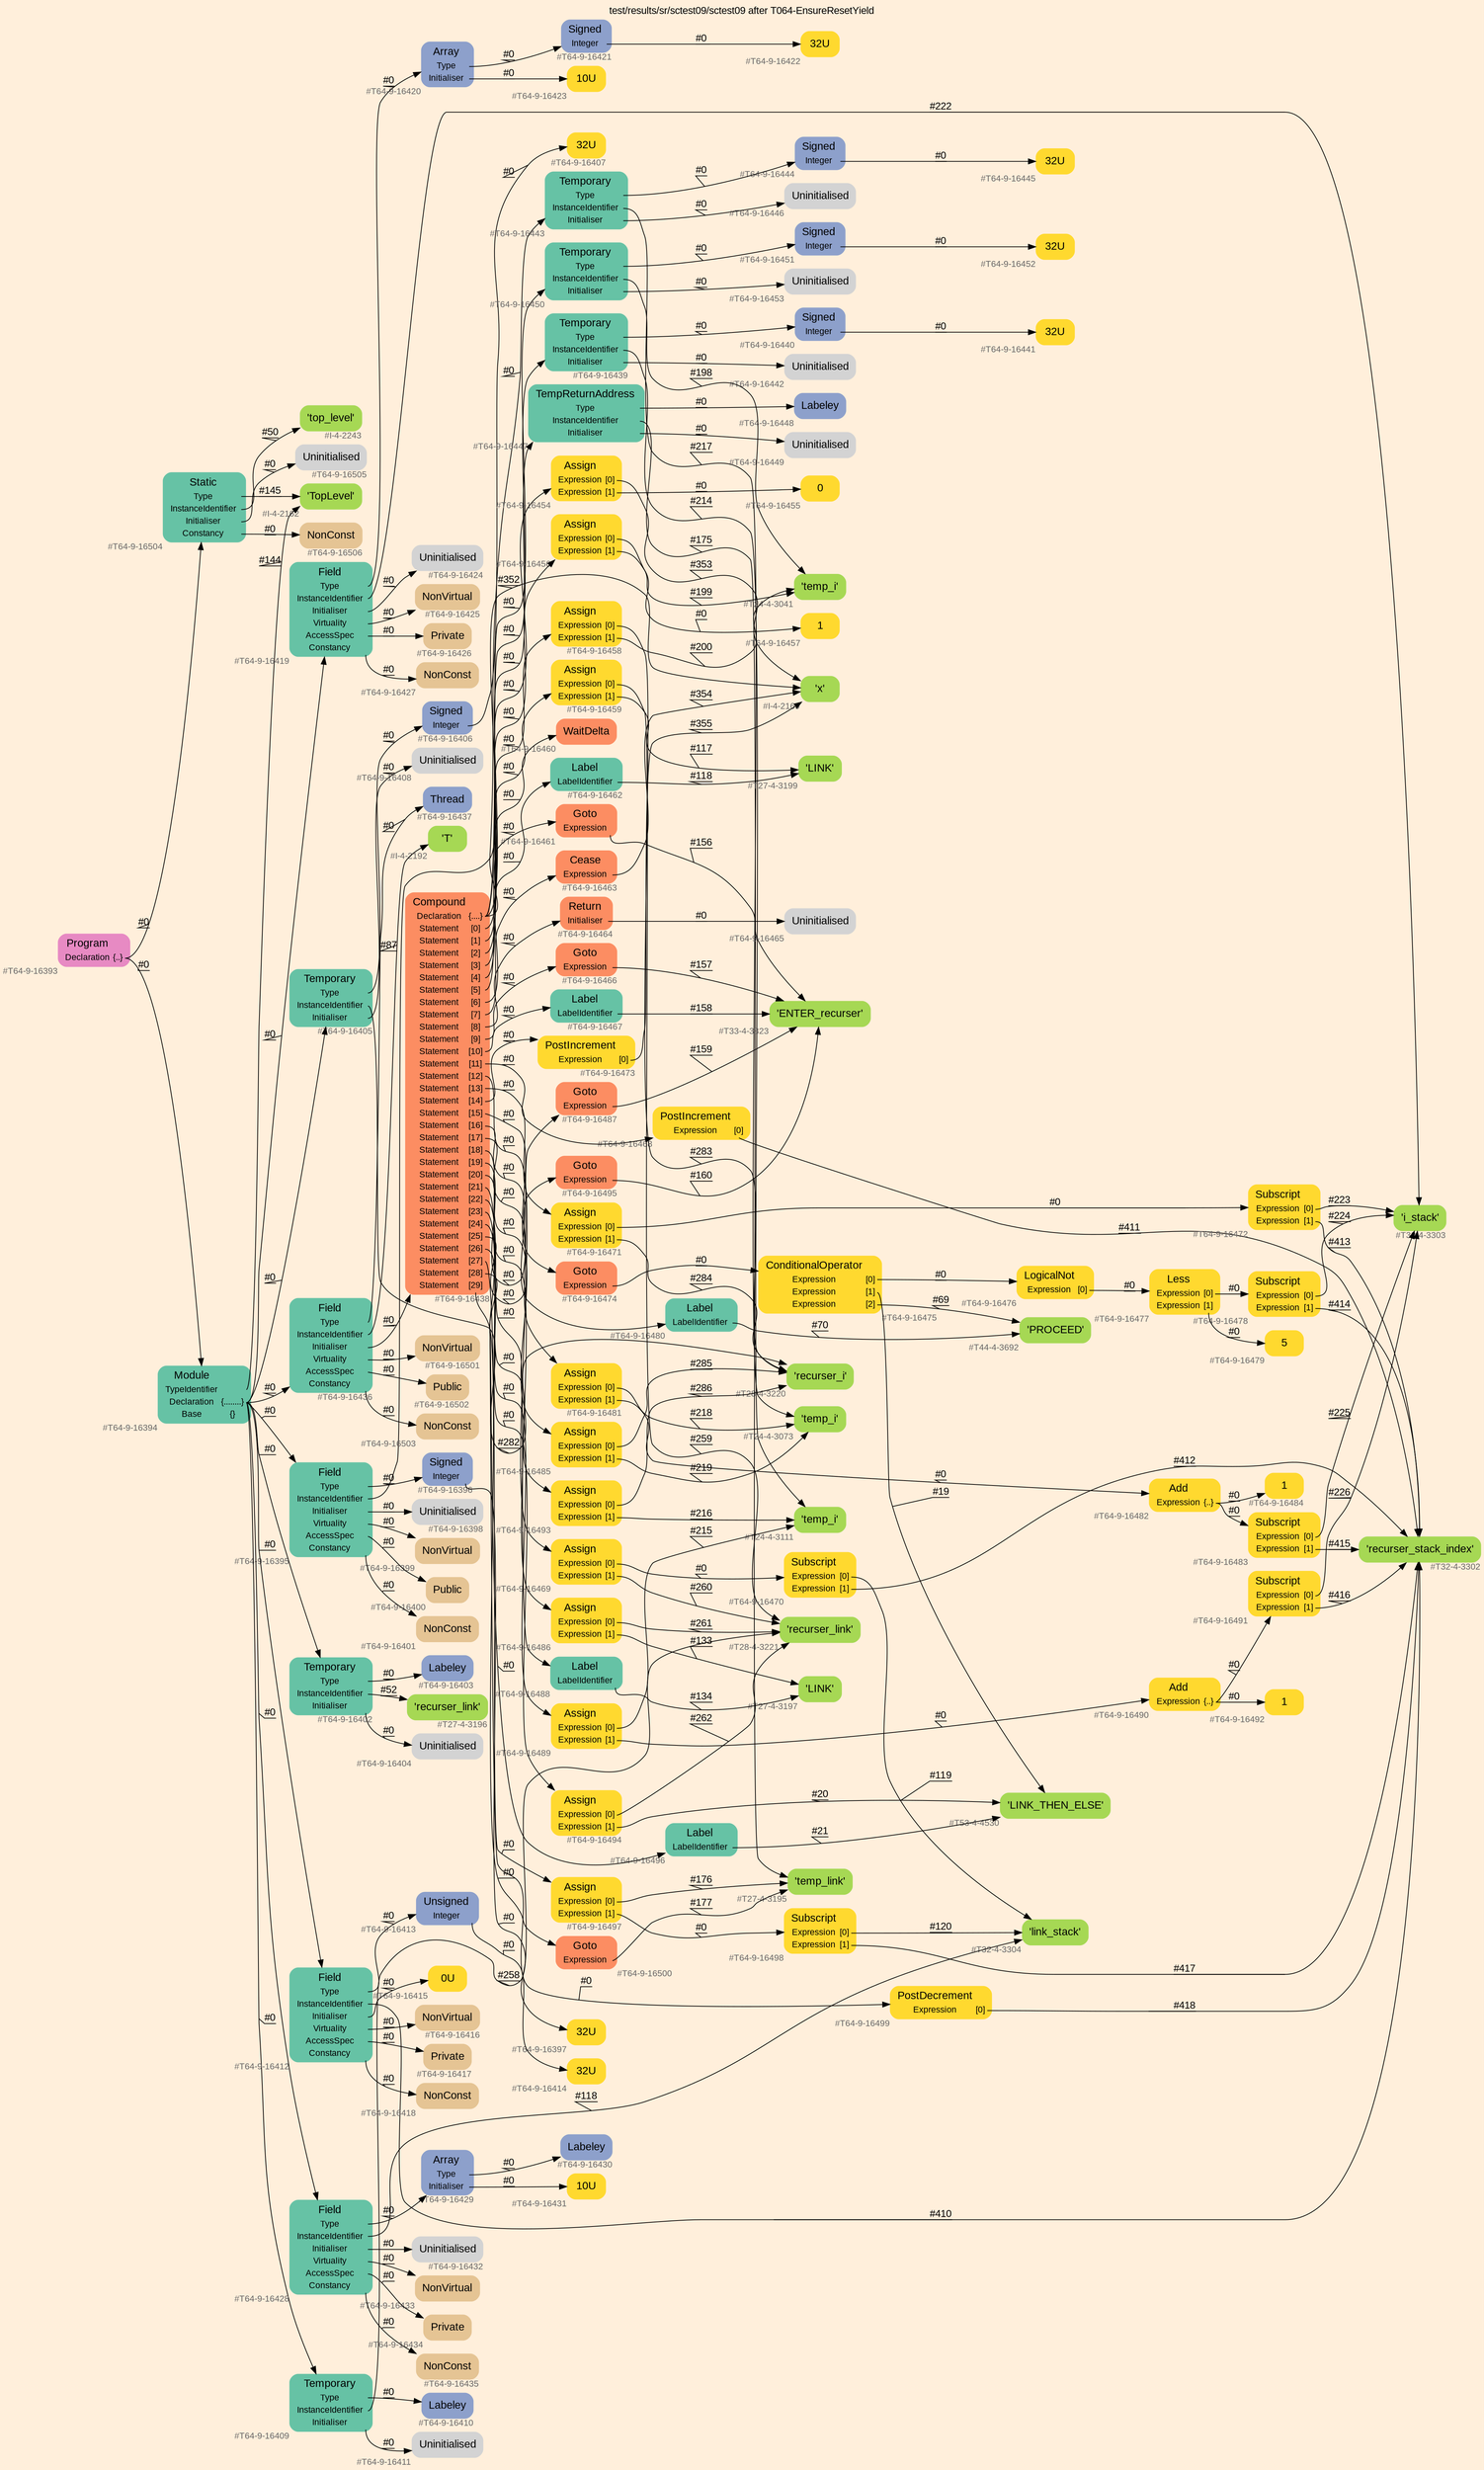 digraph "test/results/sr/sctest09/sctest09 after T064-EnsureResetYield" {
label = "test/results/sr/sctest09/sctest09 after T064-EnsureResetYield"
labelloc = t
graph [
    rankdir = "LR"
    ranksep = 0.3
    bgcolor = antiquewhite1
    color = black
    fontcolor = black
    fontname = "Arial"
];
node [
    fontname = "Arial"
];
edge [
    fontname = "Arial"
];

// -------------------- node figure --------------------
// -------- block #T64-9-16393 ----------
"#T64-9-16393" [
    fillcolor = "/set28/4"
    xlabel = "#T64-9-16393"
    fontsize = "12"
    fontcolor = grey40
    shape = "plaintext"
    label = <<TABLE BORDER="0" CELLBORDER="0" CELLSPACING="0">
     <TR><TD><FONT COLOR="black" POINT-SIZE="15">Program</FONT></TD></TR>
     <TR><TD><FONT COLOR="black" POINT-SIZE="12">Declaration</FONT></TD><TD PORT="port0"><FONT COLOR="black" POINT-SIZE="12">{..}</FONT></TD></TR>
    </TABLE>>
    style = "rounded,filled"
];

// -------- block #T64-9-16394 ----------
"#T64-9-16394" [
    fillcolor = "/set28/1"
    xlabel = "#T64-9-16394"
    fontsize = "12"
    fontcolor = grey40
    shape = "plaintext"
    label = <<TABLE BORDER="0" CELLBORDER="0" CELLSPACING="0">
     <TR><TD><FONT COLOR="black" POINT-SIZE="15">Module</FONT></TD></TR>
     <TR><TD><FONT COLOR="black" POINT-SIZE="12">TypeIdentifier</FONT></TD><TD PORT="port0"></TD></TR>
     <TR><TD><FONT COLOR="black" POINT-SIZE="12">Declaration</FONT></TD><TD PORT="port1"><FONT COLOR="black" POINT-SIZE="12">{........}</FONT></TD></TR>
     <TR><TD><FONT COLOR="black" POINT-SIZE="12">Base</FONT></TD><TD PORT="port2"><FONT COLOR="black" POINT-SIZE="12">{}</FONT></TD></TR>
    </TABLE>>
    style = "rounded,filled"
];

// -------- block #I-4-2162 ----------
"#I-4-2162" [
    fillcolor = "/set28/5"
    xlabel = "#I-4-2162"
    fontsize = "12"
    fontcolor = grey40
    shape = "plaintext"
    label = <<TABLE BORDER="0" CELLBORDER="0" CELLSPACING="0">
     <TR><TD><FONT COLOR="black" POINT-SIZE="15">'TopLevel'</FONT></TD></TR>
    </TABLE>>
    style = "rounded,filled"
];

// -------- block #T64-9-16395 ----------
"#T64-9-16395" [
    fillcolor = "/set28/1"
    xlabel = "#T64-9-16395"
    fontsize = "12"
    fontcolor = grey40
    shape = "plaintext"
    label = <<TABLE BORDER="0" CELLBORDER="0" CELLSPACING="0">
     <TR><TD><FONT COLOR="black" POINT-SIZE="15">Field</FONT></TD></TR>
     <TR><TD><FONT COLOR="black" POINT-SIZE="12">Type</FONT></TD><TD PORT="port0"></TD></TR>
     <TR><TD><FONT COLOR="black" POINT-SIZE="12">InstanceIdentifier</FONT></TD><TD PORT="port1"></TD></TR>
     <TR><TD><FONT COLOR="black" POINT-SIZE="12">Initialiser</FONT></TD><TD PORT="port2"></TD></TR>
     <TR><TD><FONT COLOR="black" POINT-SIZE="12">Virtuality</FONT></TD><TD PORT="port3"></TD></TR>
     <TR><TD><FONT COLOR="black" POINT-SIZE="12">AccessSpec</FONT></TD><TD PORT="port4"></TD></TR>
     <TR><TD><FONT COLOR="black" POINT-SIZE="12">Constancy</FONT></TD><TD PORT="port5"></TD></TR>
    </TABLE>>
    style = "rounded,filled"
];

// -------- block #T64-9-16396 ----------
"#T64-9-16396" [
    fillcolor = "/set28/3"
    xlabel = "#T64-9-16396"
    fontsize = "12"
    fontcolor = grey40
    shape = "plaintext"
    label = <<TABLE BORDER="0" CELLBORDER="0" CELLSPACING="0">
     <TR><TD><FONT COLOR="black" POINT-SIZE="15">Signed</FONT></TD></TR>
     <TR><TD><FONT COLOR="black" POINT-SIZE="12">Integer</FONT></TD><TD PORT="port0"></TD></TR>
    </TABLE>>
    style = "rounded,filled"
];

// -------- block #T64-9-16397 ----------
"#T64-9-16397" [
    fillcolor = "/set28/6"
    xlabel = "#T64-9-16397"
    fontsize = "12"
    fontcolor = grey40
    shape = "plaintext"
    label = <<TABLE BORDER="0" CELLBORDER="0" CELLSPACING="0">
     <TR><TD><FONT COLOR="black" POINT-SIZE="15">32U</FONT></TD></TR>
    </TABLE>>
    style = "rounded,filled"
];

// -------- block #I-4-2169 ----------
"#I-4-2169" [
    fillcolor = "/set28/5"
    xlabel = "#I-4-2169"
    fontsize = "12"
    fontcolor = grey40
    shape = "plaintext"
    label = <<TABLE BORDER="0" CELLBORDER="0" CELLSPACING="0">
     <TR><TD><FONT COLOR="black" POINT-SIZE="15">'x'</FONT></TD></TR>
    </TABLE>>
    style = "rounded,filled"
];

// -------- block #T64-9-16398 ----------
"#T64-9-16398" [
    xlabel = "#T64-9-16398"
    fontsize = "12"
    fontcolor = grey40
    shape = "plaintext"
    label = <<TABLE BORDER="0" CELLBORDER="0" CELLSPACING="0">
     <TR><TD><FONT COLOR="black" POINT-SIZE="15">Uninitialised</FONT></TD></TR>
    </TABLE>>
    style = "rounded,filled"
];

// -------- block #T64-9-16399 ----------
"#T64-9-16399" [
    fillcolor = "/set28/7"
    xlabel = "#T64-9-16399"
    fontsize = "12"
    fontcolor = grey40
    shape = "plaintext"
    label = <<TABLE BORDER="0" CELLBORDER="0" CELLSPACING="0">
     <TR><TD><FONT COLOR="black" POINT-SIZE="15">NonVirtual</FONT></TD></TR>
    </TABLE>>
    style = "rounded,filled"
];

// -------- block #T64-9-16400 ----------
"#T64-9-16400" [
    fillcolor = "/set28/7"
    xlabel = "#T64-9-16400"
    fontsize = "12"
    fontcolor = grey40
    shape = "plaintext"
    label = <<TABLE BORDER="0" CELLBORDER="0" CELLSPACING="0">
     <TR><TD><FONT COLOR="black" POINT-SIZE="15">Public</FONT></TD></TR>
    </TABLE>>
    style = "rounded,filled"
];

// -------- block #T64-9-16401 ----------
"#T64-9-16401" [
    fillcolor = "/set28/7"
    xlabel = "#T64-9-16401"
    fontsize = "12"
    fontcolor = grey40
    shape = "plaintext"
    label = <<TABLE BORDER="0" CELLBORDER="0" CELLSPACING="0">
     <TR><TD><FONT COLOR="black" POINT-SIZE="15">NonConst</FONT></TD></TR>
    </TABLE>>
    style = "rounded,filled"
];

// -------- block #T64-9-16402 ----------
"#T64-9-16402" [
    fillcolor = "/set28/1"
    xlabel = "#T64-9-16402"
    fontsize = "12"
    fontcolor = grey40
    shape = "plaintext"
    label = <<TABLE BORDER="0" CELLBORDER="0" CELLSPACING="0">
     <TR><TD><FONT COLOR="black" POINT-SIZE="15">Temporary</FONT></TD></TR>
     <TR><TD><FONT COLOR="black" POINT-SIZE="12">Type</FONT></TD><TD PORT="port0"></TD></TR>
     <TR><TD><FONT COLOR="black" POINT-SIZE="12">InstanceIdentifier</FONT></TD><TD PORT="port1"></TD></TR>
     <TR><TD><FONT COLOR="black" POINT-SIZE="12">Initialiser</FONT></TD><TD PORT="port2"></TD></TR>
    </TABLE>>
    style = "rounded,filled"
];

// -------- block #T64-9-16403 ----------
"#T64-9-16403" [
    fillcolor = "/set28/3"
    xlabel = "#T64-9-16403"
    fontsize = "12"
    fontcolor = grey40
    shape = "plaintext"
    label = <<TABLE BORDER="0" CELLBORDER="0" CELLSPACING="0">
     <TR><TD><FONT COLOR="black" POINT-SIZE="15">Labeley</FONT></TD></TR>
    </TABLE>>
    style = "rounded,filled"
];

// -------- block #T27-4-3196 ----------
"#T27-4-3196" [
    fillcolor = "/set28/5"
    xlabel = "#T27-4-3196"
    fontsize = "12"
    fontcolor = grey40
    shape = "plaintext"
    label = <<TABLE BORDER="0" CELLBORDER="0" CELLSPACING="0">
     <TR><TD><FONT COLOR="black" POINT-SIZE="15">'recurser_link'</FONT></TD></TR>
    </TABLE>>
    style = "rounded,filled"
];

// -------- block #T64-9-16404 ----------
"#T64-9-16404" [
    xlabel = "#T64-9-16404"
    fontsize = "12"
    fontcolor = grey40
    shape = "plaintext"
    label = <<TABLE BORDER="0" CELLBORDER="0" CELLSPACING="0">
     <TR><TD><FONT COLOR="black" POINT-SIZE="15">Uninitialised</FONT></TD></TR>
    </TABLE>>
    style = "rounded,filled"
];

// -------- block #T64-9-16405 ----------
"#T64-9-16405" [
    fillcolor = "/set28/1"
    xlabel = "#T64-9-16405"
    fontsize = "12"
    fontcolor = grey40
    shape = "plaintext"
    label = <<TABLE BORDER="0" CELLBORDER="0" CELLSPACING="0">
     <TR><TD><FONT COLOR="black" POINT-SIZE="15">Temporary</FONT></TD></TR>
     <TR><TD><FONT COLOR="black" POINT-SIZE="12">Type</FONT></TD><TD PORT="port0"></TD></TR>
     <TR><TD><FONT COLOR="black" POINT-SIZE="12">InstanceIdentifier</FONT></TD><TD PORT="port1"></TD></TR>
     <TR><TD><FONT COLOR="black" POINT-SIZE="12">Initialiser</FONT></TD><TD PORT="port2"></TD></TR>
    </TABLE>>
    style = "rounded,filled"
];

// -------- block #T64-9-16406 ----------
"#T64-9-16406" [
    fillcolor = "/set28/3"
    xlabel = "#T64-9-16406"
    fontsize = "12"
    fontcolor = grey40
    shape = "plaintext"
    label = <<TABLE BORDER="0" CELLBORDER="0" CELLSPACING="0">
     <TR><TD><FONT COLOR="black" POINT-SIZE="15">Signed</FONT></TD></TR>
     <TR><TD><FONT COLOR="black" POINT-SIZE="12">Integer</FONT></TD><TD PORT="port0"></TD></TR>
    </TABLE>>
    style = "rounded,filled"
];

// -------- block #T64-9-16407 ----------
"#T64-9-16407" [
    fillcolor = "/set28/6"
    xlabel = "#T64-9-16407"
    fontsize = "12"
    fontcolor = grey40
    shape = "plaintext"
    label = <<TABLE BORDER="0" CELLBORDER="0" CELLSPACING="0">
     <TR><TD><FONT COLOR="black" POINT-SIZE="15">32U</FONT></TD></TR>
    </TABLE>>
    style = "rounded,filled"
];

// -------- block #T28-4-3220 ----------
"#T28-4-3220" [
    fillcolor = "/set28/5"
    xlabel = "#T28-4-3220"
    fontsize = "12"
    fontcolor = grey40
    shape = "plaintext"
    label = <<TABLE BORDER="0" CELLBORDER="0" CELLSPACING="0">
     <TR><TD><FONT COLOR="black" POINT-SIZE="15">'recurser_i'</FONT></TD></TR>
    </TABLE>>
    style = "rounded,filled"
];

// -------- block #T64-9-16408 ----------
"#T64-9-16408" [
    xlabel = "#T64-9-16408"
    fontsize = "12"
    fontcolor = grey40
    shape = "plaintext"
    label = <<TABLE BORDER="0" CELLBORDER="0" CELLSPACING="0">
     <TR><TD><FONT COLOR="black" POINT-SIZE="15">Uninitialised</FONT></TD></TR>
    </TABLE>>
    style = "rounded,filled"
];

// -------- block #T64-9-16409 ----------
"#T64-9-16409" [
    fillcolor = "/set28/1"
    xlabel = "#T64-9-16409"
    fontsize = "12"
    fontcolor = grey40
    shape = "plaintext"
    label = <<TABLE BORDER="0" CELLBORDER="0" CELLSPACING="0">
     <TR><TD><FONT COLOR="black" POINT-SIZE="15">Temporary</FONT></TD></TR>
     <TR><TD><FONT COLOR="black" POINT-SIZE="12">Type</FONT></TD><TD PORT="port0"></TD></TR>
     <TR><TD><FONT COLOR="black" POINT-SIZE="12">InstanceIdentifier</FONT></TD><TD PORT="port1"></TD></TR>
     <TR><TD><FONT COLOR="black" POINT-SIZE="12">Initialiser</FONT></TD><TD PORT="port2"></TD></TR>
    </TABLE>>
    style = "rounded,filled"
];

// -------- block #T64-9-16410 ----------
"#T64-9-16410" [
    fillcolor = "/set28/3"
    xlabel = "#T64-9-16410"
    fontsize = "12"
    fontcolor = grey40
    shape = "plaintext"
    label = <<TABLE BORDER="0" CELLBORDER="0" CELLSPACING="0">
     <TR><TD><FONT COLOR="black" POINT-SIZE="15">Labeley</FONT></TD></TR>
    </TABLE>>
    style = "rounded,filled"
];

// -------- block #T28-4-3221 ----------
"#T28-4-3221" [
    fillcolor = "/set28/5"
    xlabel = "#T28-4-3221"
    fontsize = "12"
    fontcolor = grey40
    shape = "plaintext"
    label = <<TABLE BORDER="0" CELLBORDER="0" CELLSPACING="0">
     <TR><TD><FONT COLOR="black" POINT-SIZE="15">'recurser_link'</FONT></TD></TR>
    </TABLE>>
    style = "rounded,filled"
];

// -------- block #T64-9-16411 ----------
"#T64-9-16411" [
    xlabel = "#T64-9-16411"
    fontsize = "12"
    fontcolor = grey40
    shape = "plaintext"
    label = <<TABLE BORDER="0" CELLBORDER="0" CELLSPACING="0">
     <TR><TD><FONT COLOR="black" POINT-SIZE="15">Uninitialised</FONT></TD></TR>
    </TABLE>>
    style = "rounded,filled"
];

// -------- block #T64-9-16412 ----------
"#T64-9-16412" [
    fillcolor = "/set28/1"
    xlabel = "#T64-9-16412"
    fontsize = "12"
    fontcolor = grey40
    shape = "plaintext"
    label = <<TABLE BORDER="0" CELLBORDER="0" CELLSPACING="0">
     <TR><TD><FONT COLOR="black" POINT-SIZE="15">Field</FONT></TD></TR>
     <TR><TD><FONT COLOR="black" POINT-SIZE="12">Type</FONT></TD><TD PORT="port0"></TD></TR>
     <TR><TD><FONT COLOR="black" POINT-SIZE="12">InstanceIdentifier</FONT></TD><TD PORT="port1"></TD></TR>
     <TR><TD><FONT COLOR="black" POINT-SIZE="12">Initialiser</FONT></TD><TD PORT="port2"></TD></TR>
     <TR><TD><FONT COLOR="black" POINT-SIZE="12">Virtuality</FONT></TD><TD PORT="port3"></TD></TR>
     <TR><TD><FONT COLOR="black" POINT-SIZE="12">AccessSpec</FONT></TD><TD PORT="port4"></TD></TR>
     <TR><TD><FONT COLOR="black" POINT-SIZE="12">Constancy</FONT></TD><TD PORT="port5"></TD></TR>
    </TABLE>>
    style = "rounded,filled"
];

// -------- block #T64-9-16413 ----------
"#T64-9-16413" [
    fillcolor = "/set28/3"
    xlabel = "#T64-9-16413"
    fontsize = "12"
    fontcolor = grey40
    shape = "plaintext"
    label = <<TABLE BORDER="0" CELLBORDER="0" CELLSPACING="0">
     <TR><TD><FONT COLOR="black" POINT-SIZE="15">Unsigned</FONT></TD></TR>
     <TR><TD><FONT COLOR="black" POINT-SIZE="12">Integer</FONT></TD><TD PORT="port0"></TD></TR>
    </TABLE>>
    style = "rounded,filled"
];

// -------- block #T64-9-16414 ----------
"#T64-9-16414" [
    fillcolor = "/set28/6"
    xlabel = "#T64-9-16414"
    fontsize = "12"
    fontcolor = grey40
    shape = "plaintext"
    label = <<TABLE BORDER="0" CELLBORDER="0" CELLSPACING="0">
     <TR><TD><FONT COLOR="black" POINT-SIZE="15">32U</FONT></TD></TR>
    </TABLE>>
    style = "rounded,filled"
];

// -------- block #T32-4-3302 ----------
"#T32-4-3302" [
    fillcolor = "/set28/5"
    xlabel = "#T32-4-3302"
    fontsize = "12"
    fontcolor = grey40
    shape = "plaintext"
    label = <<TABLE BORDER="0" CELLBORDER="0" CELLSPACING="0">
     <TR><TD><FONT COLOR="black" POINT-SIZE="15">'recurser_stack_index'</FONT></TD></TR>
    </TABLE>>
    style = "rounded,filled"
];

// -------- block #T64-9-16415 ----------
"#T64-9-16415" [
    fillcolor = "/set28/6"
    xlabel = "#T64-9-16415"
    fontsize = "12"
    fontcolor = grey40
    shape = "plaintext"
    label = <<TABLE BORDER="0" CELLBORDER="0" CELLSPACING="0">
     <TR><TD><FONT COLOR="black" POINT-SIZE="15">0U</FONT></TD></TR>
    </TABLE>>
    style = "rounded,filled"
];

// -------- block #T64-9-16416 ----------
"#T64-9-16416" [
    fillcolor = "/set28/7"
    xlabel = "#T64-9-16416"
    fontsize = "12"
    fontcolor = grey40
    shape = "plaintext"
    label = <<TABLE BORDER="0" CELLBORDER="0" CELLSPACING="0">
     <TR><TD><FONT COLOR="black" POINT-SIZE="15">NonVirtual</FONT></TD></TR>
    </TABLE>>
    style = "rounded,filled"
];

// -------- block #T64-9-16417 ----------
"#T64-9-16417" [
    fillcolor = "/set28/7"
    xlabel = "#T64-9-16417"
    fontsize = "12"
    fontcolor = grey40
    shape = "plaintext"
    label = <<TABLE BORDER="0" CELLBORDER="0" CELLSPACING="0">
     <TR><TD><FONT COLOR="black" POINT-SIZE="15">Private</FONT></TD></TR>
    </TABLE>>
    style = "rounded,filled"
];

// -------- block #T64-9-16418 ----------
"#T64-9-16418" [
    fillcolor = "/set28/7"
    xlabel = "#T64-9-16418"
    fontsize = "12"
    fontcolor = grey40
    shape = "plaintext"
    label = <<TABLE BORDER="0" CELLBORDER="0" CELLSPACING="0">
     <TR><TD><FONT COLOR="black" POINT-SIZE="15">NonConst</FONT></TD></TR>
    </TABLE>>
    style = "rounded,filled"
];

// -------- block #T64-9-16419 ----------
"#T64-9-16419" [
    fillcolor = "/set28/1"
    xlabel = "#T64-9-16419"
    fontsize = "12"
    fontcolor = grey40
    shape = "plaintext"
    label = <<TABLE BORDER="0" CELLBORDER="0" CELLSPACING="0">
     <TR><TD><FONT COLOR="black" POINT-SIZE="15">Field</FONT></TD></TR>
     <TR><TD><FONT COLOR="black" POINT-SIZE="12">Type</FONT></TD><TD PORT="port0"></TD></TR>
     <TR><TD><FONT COLOR="black" POINT-SIZE="12">InstanceIdentifier</FONT></TD><TD PORT="port1"></TD></TR>
     <TR><TD><FONT COLOR="black" POINT-SIZE="12">Initialiser</FONT></TD><TD PORT="port2"></TD></TR>
     <TR><TD><FONT COLOR="black" POINT-SIZE="12">Virtuality</FONT></TD><TD PORT="port3"></TD></TR>
     <TR><TD><FONT COLOR="black" POINT-SIZE="12">AccessSpec</FONT></TD><TD PORT="port4"></TD></TR>
     <TR><TD><FONT COLOR="black" POINT-SIZE="12">Constancy</FONT></TD><TD PORT="port5"></TD></TR>
    </TABLE>>
    style = "rounded,filled"
];

// -------- block #T64-9-16420 ----------
"#T64-9-16420" [
    fillcolor = "/set28/3"
    xlabel = "#T64-9-16420"
    fontsize = "12"
    fontcolor = grey40
    shape = "plaintext"
    label = <<TABLE BORDER="0" CELLBORDER="0" CELLSPACING="0">
     <TR><TD><FONT COLOR="black" POINT-SIZE="15">Array</FONT></TD></TR>
     <TR><TD><FONT COLOR="black" POINT-SIZE="12">Type</FONT></TD><TD PORT="port0"></TD></TR>
     <TR><TD><FONT COLOR="black" POINT-SIZE="12">Initialiser</FONT></TD><TD PORT="port1"></TD></TR>
    </TABLE>>
    style = "rounded,filled"
];

// -------- block #T64-9-16421 ----------
"#T64-9-16421" [
    fillcolor = "/set28/3"
    xlabel = "#T64-9-16421"
    fontsize = "12"
    fontcolor = grey40
    shape = "plaintext"
    label = <<TABLE BORDER="0" CELLBORDER="0" CELLSPACING="0">
     <TR><TD><FONT COLOR="black" POINT-SIZE="15">Signed</FONT></TD></TR>
     <TR><TD><FONT COLOR="black" POINT-SIZE="12">Integer</FONT></TD><TD PORT="port0"></TD></TR>
    </TABLE>>
    style = "rounded,filled"
];

// -------- block #T64-9-16422 ----------
"#T64-9-16422" [
    fillcolor = "/set28/6"
    xlabel = "#T64-9-16422"
    fontsize = "12"
    fontcolor = grey40
    shape = "plaintext"
    label = <<TABLE BORDER="0" CELLBORDER="0" CELLSPACING="0">
     <TR><TD><FONT COLOR="black" POINT-SIZE="15">32U</FONT></TD></TR>
    </TABLE>>
    style = "rounded,filled"
];

// -------- block #T64-9-16423 ----------
"#T64-9-16423" [
    fillcolor = "/set28/6"
    xlabel = "#T64-9-16423"
    fontsize = "12"
    fontcolor = grey40
    shape = "plaintext"
    label = <<TABLE BORDER="0" CELLBORDER="0" CELLSPACING="0">
     <TR><TD><FONT COLOR="black" POINT-SIZE="15">10U</FONT></TD></TR>
    </TABLE>>
    style = "rounded,filled"
];

// -------- block #T32-4-3303 ----------
"#T32-4-3303" [
    fillcolor = "/set28/5"
    xlabel = "#T32-4-3303"
    fontsize = "12"
    fontcolor = grey40
    shape = "plaintext"
    label = <<TABLE BORDER="0" CELLBORDER="0" CELLSPACING="0">
     <TR><TD><FONT COLOR="black" POINT-SIZE="15">'i_stack'</FONT></TD></TR>
    </TABLE>>
    style = "rounded,filled"
];

// -------- block #T64-9-16424 ----------
"#T64-9-16424" [
    xlabel = "#T64-9-16424"
    fontsize = "12"
    fontcolor = grey40
    shape = "plaintext"
    label = <<TABLE BORDER="0" CELLBORDER="0" CELLSPACING="0">
     <TR><TD><FONT COLOR="black" POINT-SIZE="15">Uninitialised</FONT></TD></TR>
    </TABLE>>
    style = "rounded,filled"
];

// -------- block #T64-9-16425 ----------
"#T64-9-16425" [
    fillcolor = "/set28/7"
    xlabel = "#T64-9-16425"
    fontsize = "12"
    fontcolor = grey40
    shape = "plaintext"
    label = <<TABLE BORDER="0" CELLBORDER="0" CELLSPACING="0">
     <TR><TD><FONT COLOR="black" POINT-SIZE="15">NonVirtual</FONT></TD></TR>
    </TABLE>>
    style = "rounded,filled"
];

// -------- block #T64-9-16426 ----------
"#T64-9-16426" [
    fillcolor = "/set28/7"
    xlabel = "#T64-9-16426"
    fontsize = "12"
    fontcolor = grey40
    shape = "plaintext"
    label = <<TABLE BORDER="0" CELLBORDER="0" CELLSPACING="0">
     <TR><TD><FONT COLOR="black" POINT-SIZE="15">Private</FONT></TD></TR>
    </TABLE>>
    style = "rounded,filled"
];

// -------- block #T64-9-16427 ----------
"#T64-9-16427" [
    fillcolor = "/set28/7"
    xlabel = "#T64-9-16427"
    fontsize = "12"
    fontcolor = grey40
    shape = "plaintext"
    label = <<TABLE BORDER="0" CELLBORDER="0" CELLSPACING="0">
     <TR><TD><FONT COLOR="black" POINT-SIZE="15">NonConst</FONT></TD></TR>
    </TABLE>>
    style = "rounded,filled"
];

// -------- block #T64-9-16428 ----------
"#T64-9-16428" [
    fillcolor = "/set28/1"
    xlabel = "#T64-9-16428"
    fontsize = "12"
    fontcolor = grey40
    shape = "plaintext"
    label = <<TABLE BORDER="0" CELLBORDER="0" CELLSPACING="0">
     <TR><TD><FONT COLOR="black" POINT-SIZE="15">Field</FONT></TD></TR>
     <TR><TD><FONT COLOR="black" POINT-SIZE="12">Type</FONT></TD><TD PORT="port0"></TD></TR>
     <TR><TD><FONT COLOR="black" POINT-SIZE="12">InstanceIdentifier</FONT></TD><TD PORT="port1"></TD></TR>
     <TR><TD><FONT COLOR="black" POINT-SIZE="12">Initialiser</FONT></TD><TD PORT="port2"></TD></TR>
     <TR><TD><FONT COLOR="black" POINT-SIZE="12">Virtuality</FONT></TD><TD PORT="port3"></TD></TR>
     <TR><TD><FONT COLOR="black" POINT-SIZE="12">AccessSpec</FONT></TD><TD PORT="port4"></TD></TR>
     <TR><TD><FONT COLOR="black" POINT-SIZE="12">Constancy</FONT></TD><TD PORT="port5"></TD></TR>
    </TABLE>>
    style = "rounded,filled"
];

// -------- block #T64-9-16429 ----------
"#T64-9-16429" [
    fillcolor = "/set28/3"
    xlabel = "#T64-9-16429"
    fontsize = "12"
    fontcolor = grey40
    shape = "plaintext"
    label = <<TABLE BORDER="0" CELLBORDER="0" CELLSPACING="0">
     <TR><TD><FONT COLOR="black" POINT-SIZE="15">Array</FONT></TD></TR>
     <TR><TD><FONT COLOR="black" POINT-SIZE="12">Type</FONT></TD><TD PORT="port0"></TD></TR>
     <TR><TD><FONT COLOR="black" POINT-SIZE="12">Initialiser</FONT></TD><TD PORT="port1"></TD></TR>
    </TABLE>>
    style = "rounded,filled"
];

// -------- block #T64-9-16430 ----------
"#T64-9-16430" [
    fillcolor = "/set28/3"
    xlabel = "#T64-9-16430"
    fontsize = "12"
    fontcolor = grey40
    shape = "plaintext"
    label = <<TABLE BORDER="0" CELLBORDER="0" CELLSPACING="0">
     <TR><TD><FONT COLOR="black" POINT-SIZE="15">Labeley</FONT></TD></TR>
    </TABLE>>
    style = "rounded,filled"
];

// -------- block #T64-9-16431 ----------
"#T64-9-16431" [
    fillcolor = "/set28/6"
    xlabel = "#T64-9-16431"
    fontsize = "12"
    fontcolor = grey40
    shape = "plaintext"
    label = <<TABLE BORDER="0" CELLBORDER="0" CELLSPACING="0">
     <TR><TD><FONT COLOR="black" POINT-SIZE="15">10U</FONT></TD></TR>
    </TABLE>>
    style = "rounded,filled"
];

// -------- block #T32-4-3304 ----------
"#T32-4-3304" [
    fillcolor = "/set28/5"
    xlabel = "#T32-4-3304"
    fontsize = "12"
    fontcolor = grey40
    shape = "plaintext"
    label = <<TABLE BORDER="0" CELLBORDER="0" CELLSPACING="0">
     <TR><TD><FONT COLOR="black" POINT-SIZE="15">'link_stack'</FONT></TD></TR>
    </TABLE>>
    style = "rounded,filled"
];

// -------- block #T64-9-16432 ----------
"#T64-9-16432" [
    xlabel = "#T64-9-16432"
    fontsize = "12"
    fontcolor = grey40
    shape = "plaintext"
    label = <<TABLE BORDER="0" CELLBORDER="0" CELLSPACING="0">
     <TR><TD><FONT COLOR="black" POINT-SIZE="15">Uninitialised</FONT></TD></TR>
    </TABLE>>
    style = "rounded,filled"
];

// -------- block #T64-9-16433 ----------
"#T64-9-16433" [
    fillcolor = "/set28/7"
    xlabel = "#T64-9-16433"
    fontsize = "12"
    fontcolor = grey40
    shape = "plaintext"
    label = <<TABLE BORDER="0" CELLBORDER="0" CELLSPACING="0">
     <TR><TD><FONT COLOR="black" POINT-SIZE="15">NonVirtual</FONT></TD></TR>
    </TABLE>>
    style = "rounded,filled"
];

// -------- block #T64-9-16434 ----------
"#T64-9-16434" [
    fillcolor = "/set28/7"
    xlabel = "#T64-9-16434"
    fontsize = "12"
    fontcolor = grey40
    shape = "plaintext"
    label = <<TABLE BORDER="0" CELLBORDER="0" CELLSPACING="0">
     <TR><TD><FONT COLOR="black" POINT-SIZE="15">Private</FONT></TD></TR>
    </TABLE>>
    style = "rounded,filled"
];

// -------- block #T64-9-16435 ----------
"#T64-9-16435" [
    fillcolor = "/set28/7"
    xlabel = "#T64-9-16435"
    fontsize = "12"
    fontcolor = grey40
    shape = "plaintext"
    label = <<TABLE BORDER="0" CELLBORDER="0" CELLSPACING="0">
     <TR><TD><FONT COLOR="black" POINT-SIZE="15">NonConst</FONT></TD></TR>
    </TABLE>>
    style = "rounded,filled"
];

// -------- block #T64-9-16436 ----------
"#T64-9-16436" [
    fillcolor = "/set28/1"
    xlabel = "#T64-9-16436"
    fontsize = "12"
    fontcolor = grey40
    shape = "plaintext"
    label = <<TABLE BORDER="0" CELLBORDER="0" CELLSPACING="0">
     <TR><TD><FONT COLOR="black" POINT-SIZE="15">Field</FONT></TD></TR>
     <TR><TD><FONT COLOR="black" POINT-SIZE="12">Type</FONT></TD><TD PORT="port0"></TD></TR>
     <TR><TD><FONT COLOR="black" POINT-SIZE="12">InstanceIdentifier</FONT></TD><TD PORT="port1"></TD></TR>
     <TR><TD><FONT COLOR="black" POINT-SIZE="12">Initialiser</FONT></TD><TD PORT="port2"></TD></TR>
     <TR><TD><FONT COLOR="black" POINT-SIZE="12">Virtuality</FONT></TD><TD PORT="port3"></TD></TR>
     <TR><TD><FONT COLOR="black" POINT-SIZE="12">AccessSpec</FONT></TD><TD PORT="port4"></TD></TR>
     <TR><TD><FONT COLOR="black" POINT-SIZE="12">Constancy</FONT></TD><TD PORT="port5"></TD></TR>
    </TABLE>>
    style = "rounded,filled"
];

// -------- block #T64-9-16437 ----------
"#T64-9-16437" [
    fillcolor = "/set28/3"
    xlabel = "#T64-9-16437"
    fontsize = "12"
    fontcolor = grey40
    shape = "plaintext"
    label = <<TABLE BORDER="0" CELLBORDER="0" CELLSPACING="0">
     <TR><TD><FONT COLOR="black" POINT-SIZE="15">Thread</FONT></TD></TR>
    </TABLE>>
    style = "rounded,filled"
];

// -------- block #I-4-2192 ----------
"#I-4-2192" [
    fillcolor = "/set28/5"
    xlabel = "#I-4-2192"
    fontsize = "12"
    fontcolor = grey40
    shape = "plaintext"
    label = <<TABLE BORDER="0" CELLBORDER="0" CELLSPACING="0">
     <TR><TD><FONT COLOR="black" POINT-SIZE="15">'T'</FONT></TD></TR>
    </TABLE>>
    style = "rounded,filled"
];

// -------- block #T64-9-16438 ----------
"#T64-9-16438" [
    fillcolor = "/set28/2"
    xlabel = "#T64-9-16438"
    fontsize = "12"
    fontcolor = grey40
    shape = "plaintext"
    label = <<TABLE BORDER="0" CELLBORDER="0" CELLSPACING="0">
     <TR><TD><FONT COLOR="black" POINT-SIZE="15">Compound</FONT></TD></TR>
     <TR><TD><FONT COLOR="black" POINT-SIZE="12">Declaration</FONT></TD><TD PORT="port0"><FONT COLOR="black" POINT-SIZE="12">{....}</FONT></TD></TR>
     <TR><TD><FONT COLOR="black" POINT-SIZE="12">Statement</FONT></TD><TD PORT="port1"><FONT COLOR="black" POINT-SIZE="12">[0]</FONT></TD></TR>
     <TR><TD><FONT COLOR="black" POINT-SIZE="12">Statement</FONT></TD><TD PORT="port2"><FONT COLOR="black" POINT-SIZE="12">[1]</FONT></TD></TR>
     <TR><TD><FONT COLOR="black" POINT-SIZE="12">Statement</FONT></TD><TD PORT="port3"><FONT COLOR="black" POINT-SIZE="12">[2]</FONT></TD></TR>
     <TR><TD><FONT COLOR="black" POINT-SIZE="12">Statement</FONT></TD><TD PORT="port4"><FONT COLOR="black" POINT-SIZE="12">[3]</FONT></TD></TR>
     <TR><TD><FONT COLOR="black" POINT-SIZE="12">Statement</FONT></TD><TD PORT="port5"><FONT COLOR="black" POINT-SIZE="12">[4]</FONT></TD></TR>
     <TR><TD><FONT COLOR="black" POINT-SIZE="12">Statement</FONT></TD><TD PORT="port6"><FONT COLOR="black" POINT-SIZE="12">[5]</FONT></TD></TR>
     <TR><TD><FONT COLOR="black" POINT-SIZE="12">Statement</FONT></TD><TD PORT="port7"><FONT COLOR="black" POINT-SIZE="12">[6]</FONT></TD></TR>
     <TR><TD><FONT COLOR="black" POINT-SIZE="12">Statement</FONT></TD><TD PORT="port8"><FONT COLOR="black" POINT-SIZE="12">[7]</FONT></TD></TR>
     <TR><TD><FONT COLOR="black" POINT-SIZE="12">Statement</FONT></TD><TD PORT="port9"><FONT COLOR="black" POINT-SIZE="12">[8]</FONT></TD></TR>
     <TR><TD><FONT COLOR="black" POINT-SIZE="12">Statement</FONT></TD><TD PORT="port10"><FONT COLOR="black" POINT-SIZE="12">[9]</FONT></TD></TR>
     <TR><TD><FONT COLOR="black" POINT-SIZE="12">Statement</FONT></TD><TD PORT="port11"><FONT COLOR="black" POINT-SIZE="12">[10]</FONT></TD></TR>
     <TR><TD><FONT COLOR="black" POINT-SIZE="12">Statement</FONT></TD><TD PORT="port12"><FONT COLOR="black" POINT-SIZE="12">[11]</FONT></TD></TR>
     <TR><TD><FONT COLOR="black" POINT-SIZE="12">Statement</FONT></TD><TD PORT="port13"><FONT COLOR="black" POINT-SIZE="12">[12]</FONT></TD></TR>
     <TR><TD><FONT COLOR="black" POINT-SIZE="12">Statement</FONT></TD><TD PORT="port14"><FONT COLOR="black" POINT-SIZE="12">[13]</FONT></TD></TR>
     <TR><TD><FONT COLOR="black" POINT-SIZE="12">Statement</FONT></TD><TD PORT="port15"><FONT COLOR="black" POINT-SIZE="12">[14]</FONT></TD></TR>
     <TR><TD><FONT COLOR="black" POINT-SIZE="12">Statement</FONT></TD><TD PORT="port16"><FONT COLOR="black" POINT-SIZE="12">[15]</FONT></TD></TR>
     <TR><TD><FONT COLOR="black" POINT-SIZE="12">Statement</FONT></TD><TD PORT="port17"><FONT COLOR="black" POINT-SIZE="12">[16]</FONT></TD></TR>
     <TR><TD><FONT COLOR="black" POINT-SIZE="12">Statement</FONT></TD><TD PORT="port18"><FONT COLOR="black" POINT-SIZE="12">[17]</FONT></TD></TR>
     <TR><TD><FONT COLOR="black" POINT-SIZE="12">Statement</FONT></TD><TD PORT="port19"><FONT COLOR="black" POINT-SIZE="12">[18]</FONT></TD></TR>
     <TR><TD><FONT COLOR="black" POINT-SIZE="12">Statement</FONT></TD><TD PORT="port20"><FONT COLOR="black" POINT-SIZE="12">[19]</FONT></TD></TR>
     <TR><TD><FONT COLOR="black" POINT-SIZE="12">Statement</FONT></TD><TD PORT="port21"><FONT COLOR="black" POINT-SIZE="12">[20]</FONT></TD></TR>
     <TR><TD><FONT COLOR="black" POINT-SIZE="12">Statement</FONT></TD><TD PORT="port22"><FONT COLOR="black" POINT-SIZE="12">[21]</FONT></TD></TR>
     <TR><TD><FONT COLOR="black" POINT-SIZE="12">Statement</FONT></TD><TD PORT="port23"><FONT COLOR="black" POINT-SIZE="12">[22]</FONT></TD></TR>
     <TR><TD><FONT COLOR="black" POINT-SIZE="12">Statement</FONT></TD><TD PORT="port24"><FONT COLOR="black" POINT-SIZE="12">[23]</FONT></TD></TR>
     <TR><TD><FONT COLOR="black" POINT-SIZE="12">Statement</FONT></TD><TD PORT="port25"><FONT COLOR="black" POINT-SIZE="12">[24]</FONT></TD></TR>
     <TR><TD><FONT COLOR="black" POINT-SIZE="12">Statement</FONT></TD><TD PORT="port26"><FONT COLOR="black" POINT-SIZE="12">[25]</FONT></TD></TR>
     <TR><TD><FONT COLOR="black" POINT-SIZE="12">Statement</FONT></TD><TD PORT="port27"><FONT COLOR="black" POINT-SIZE="12">[26]</FONT></TD></TR>
     <TR><TD><FONT COLOR="black" POINT-SIZE="12">Statement</FONT></TD><TD PORT="port28"><FONT COLOR="black" POINT-SIZE="12">[27]</FONT></TD></TR>
     <TR><TD><FONT COLOR="black" POINT-SIZE="12">Statement</FONT></TD><TD PORT="port29"><FONT COLOR="black" POINT-SIZE="12">[28]</FONT></TD></TR>
     <TR><TD><FONT COLOR="black" POINT-SIZE="12">Statement</FONT></TD><TD PORT="port30"><FONT COLOR="black" POINT-SIZE="12">[29]</FONT></TD></TR>
    </TABLE>>
    style = "rounded,filled"
];

// -------- block #T64-9-16439 ----------
"#T64-9-16439" [
    fillcolor = "/set28/1"
    xlabel = "#T64-9-16439"
    fontsize = "12"
    fontcolor = grey40
    shape = "plaintext"
    label = <<TABLE BORDER="0" CELLBORDER="0" CELLSPACING="0">
     <TR><TD><FONT COLOR="black" POINT-SIZE="15">Temporary</FONT></TD></TR>
     <TR><TD><FONT COLOR="black" POINT-SIZE="12">Type</FONT></TD><TD PORT="port0"></TD></TR>
     <TR><TD><FONT COLOR="black" POINT-SIZE="12">InstanceIdentifier</FONT></TD><TD PORT="port1"></TD></TR>
     <TR><TD><FONT COLOR="black" POINT-SIZE="12">Initialiser</FONT></TD><TD PORT="port2"></TD></TR>
    </TABLE>>
    style = "rounded,filled"
];

// -------- block #T64-9-16440 ----------
"#T64-9-16440" [
    fillcolor = "/set28/3"
    xlabel = "#T64-9-16440"
    fontsize = "12"
    fontcolor = grey40
    shape = "plaintext"
    label = <<TABLE BORDER="0" CELLBORDER="0" CELLSPACING="0">
     <TR><TD><FONT COLOR="black" POINT-SIZE="15">Signed</FONT></TD></TR>
     <TR><TD><FONT COLOR="black" POINT-SIZE="12">Integer</FONT></TD><TD PORT="port0"></TD></TR>
    </TABLE>>
    style = "rounded,filled"
];

// -------- block #T64-9-16441 ----------
"#T64-9-16441" [
    fillcolor = "/set28/6"
    xlabel = "#T64-9-16441"
    fontsize = "12"
    fontcolor = grey40
    shape = "plaintext"
    label = <<TABLE BORDER="0" CELLBORDER="0" CELLSPACING="0">
     <TR><TD><FONT COLOR="black" POINT-SIZE="15">32U</FONT></TD></TR>
    </TABLE>>
    style = "rounded,filled"
];

// -------- block #T24-4-3111 ----------
"#T24-4-3111" [
    fillcolor = "/set28/5"
    xlabel = "#T24-4-3111"
    fontsize = "12"
    fontcolor = grey40
    shape = "plaintext"
    label = <<TABLE BORDER="0" CELLBORDER="0" CELLSPACING="0">
     <TR><TD><FONT COLOR="black" POINT-SIZE="15">'temp_i'</FONT></TD></TR>
    </TABLE>>
    style = "rounded,filled"
];

// -------- block #T64-9-16442 ----------
"#T64-9-16442" [
    xlabel = "#T64-9-16442"
    fontsize = "12"
    fontcolor = grey40
    shape = "plaintext"
    label = <<TABLE BORDER="0" CELLBORDER="0" CELLSPACING="0">
     <TR><TD><FONT COLOR="black" POINT-SIZE="15">Uninitialised</FONT></TD></TR>
    </TABLE>>
    style = "rounded,filled"
];

// -------- block #T64-9-16443 ----------
"#T64-9-16443" [
    fillcolor = "/set28/1"
    xlabel = "#T64-9-16443"
    fontsize = "12"
    fontcolor = grey40
    shape = "plaintext"
    label = <<TABLE BORDER="0" CELLBORDER="0" CELLSPACING="0">
     <TR><TD><FONT COLOR="black" POINT-SIZE="15">Temporary</FONT></TD></TR>
     <TR><TD><FONT COLOR="black" POINT-SIZE="12">Type</FONT></TD><TD PORT="port0"></TD></TR>
     <TR><TD><FONT COLOR="black" POINT-SIZE="12">InstanceIdentifier</FONT></TD><TD PORT="port1"></TD></TR>
     <TR><TD><FONT COLOR="black" POINT-SIZE="12">Initialiser</FONT></TD><TD PORT="port2"></TD></TR>
    </TABLE>>
    style = "rounded,filled"
];

// -------- block #T64-9-16444 ----------
"#T64-9-16444" [
    fillcolor = "/set28/3"
    xlabel = "#T64-9-16444"
    fontsize = "12"
    fontcolor = grey40
    shape = "plaintext"
    label = <<TABLE BORDER="0" CELLBORDER="0" CELLSPACING="0">
     <TR><TD><FONT COLOR="black" POINT-SIZE="15">Signed</FONT></TD></TR>
     <TR><TD><FONT COLOR="black" POINT-SIZE="12">Integer</FONT></TD><TD PORT="port0"></TD></TR>
    </TABLE>>
    style = "rounded,filled"
];

// -------- block #T64-9-16445 ----------
"#T64-9-16445" [
    fillcolor = "/set28/6"
    xlabel = "#T64-9-16445"
    fontsize = "12"
    fontcolor = grey40
    shape = "plaintext"
    label = <<TABLE BORDER="0" CELLBORDER="0" CELLSPACING="0">
     <TR><TD><FONT COLOR="black" POINT-SIZE="15">32U</FONT></TD></TR>
    </TABLE>>
    style = "rounded,filled"
];

// -------- block #T24-4-3073 ----------
"#T24-4-3073" [
    fillcolor = "/set28/5"
    xlabel = "#T24-4-3073"
    fontsize = "12"
    fontcolor = grey40
    shape = "plaintext"
    label = <<TABLE BORDER="0" CELLBORDER="0" CELLSPACING="0">
     <TR><TD><FONT COLOR="black" POINT-SIZE="15">'temp_i'</FONT></TD></TR>
    </TABLE>>
    style = "rounded,filled"
];

// -------- block #T64-9-16446 ----------
"#T64-9-16446" [
    xlabel = "#T64-9-16446"
    fontsize = "12"
    fontcolor = grey40
    shape = "plaintext"
    label = <<TABLE BORDER="0" CELLBORDER="0" CELLSPACING="0">
     <TR><TD><FONT COLOR="black" POINT-SIZE="15">Uninitialised</FONT></TD></TR>
    </TABLE>>
    style = "rounded,filled"
];

// -------- block #T64-9-16447 ----------
"#T64-9-16447" [
    fillcolor = "/set28/1"
    xlabel = "#T64-9-16447"
    fontsize = "12"
    fontcolor = grey40
    shape = "plaintext"
    label = <<TABLE BORDER="0" CELLBORDER="0" CELLSPACING="0">
     <TR><TD><FONT COLOR="black" POINT-SIZE="15">TempReturnAddress</FONT></TD></TR>
     <TR><TD><FONT COLOR="black" POINT-SIZE="12">Type</FONT></TD><TD PORT="port0"></TD></TR>
     <TR><TD><FONT COLOR="black" POINT-SIZE="12">InstanceIdentifier</FONT></TD><TD PORT="port1"></TD></TR>
     <TR><TD><FONT COLOR="black" POINT-SIZE="12">Initialiser</FONT></TD><TD PORT="port2"></TD></TR>
    </TABLE>>
    style = "rounded,filled"
];

// -------- block #T64-9-16448 ----------
"#T64-9-16448" [
    fillcolor = "/set28/3"
    xlabel = "#T64-9-16448"
    fontsize = "12"
    fontcolor = grey40
    shape = "plaintext"
    label = <<TABLE BORDER="0" CELLBORDER="0" CELLSPACING="0">
     <TR><TD><FONT COLOR="black" POINT-SIZE="15">Labeley</FONT></TD></TR>
    </TABLE>>
    style = "rounded,filled"
];

// -------- block #T27-4-3195 ----------
"#T27-4-3195" [
    fillcolor = "/set28/5"
    xlabel = "#T27-4-3195"
    fontsize = "12"
    fontcolor = grey40
    shape = "plaintext"
    label = <<TABLE BORDER="0" CELLBORDER="0" CELLSPACING="0">
     <TR><TD><FONT COLOR="black" POINT-SIZE="15">'temp_link'</FONT></TD></TR>
    </TABLE>>
    style = "rounded,filled"
];

// -------- block #T64-9-16449 ----------
"#T64-9-16449" [
    xlabel = "#T64-9-16449"
    fontsize = "12"
    fontcolor = grey40
    shape = "plaintext"
    label = <<TABLE BORDER="0" CELLBORDER="0" CELLSPACING="0">
     <TR><TD><FONT COLOR="black" POINT-SIZE="15">Uninitialised</FONT></TD></TR>
    </TABLE>>
    style = "rounded,filled"
];

// -------- block #T64-9-16450 ----------
"#T64-9-16450" [
    fillcolor = "/set28/1"
    xlabel = "#T64-9-16450"
    fontsize = "12"
    fontcolor = grey40
    shape = "plaintext"
    label = <<TABLE BORDER="0" CELLBORDER="0" CELLSPACING="0">
     <TR><TD><FONT COLOR="black" POINT-SIZE="15">Temporary</FONT></TD></TR>
     <TR><TD><FONT COLOR="black" POINT-SIZE="12">Type</FONT></TD><TD PORT="port0"></TD></TR>
     <TR><TD><FONT COLOR="black" POINT-SIZE="12">InstanceIdentifier</FONT></TD><TD PORT="port1"></TD></TR>
     <TR><TD><FONT COLOR="black" POINT-SIZE="12">Initialiser</FONT></TD><TD PORT="port2"></TD></TR>
    </TABLE>>
    style = "rounded,filled"
];

// -------- block #T64-9-16451 ----------
"#T64-9-16451" [
    fillcolor = "/set28/3"
    xlabel = "#T64-9-16451"
    fontsize = "12"
    fontcolor = grey40
    shape = "plaintext"
    label = <<TABLE BORDER="0" CELLBORDER="0" CELLSPACING="0">
     <TR><TD><FONT COLOR="black" POINT-SIZE="15">Signed</FONT></TD></TR>
     <TR><TD><FONT COLOR="black" POINT-SIZE="12">Integer</FONT></TD><TD PORT="port0"></TD></TR>
    </TABLE>>
    style = "rounded,filled"
];

// -------- block #T64-9-16452 ----------
"#T64-9-16452" [
    fillcolor = "/set28/6"
    xlabel = "#T64-9-16452"
    fontsize = "12"
    fontcolor = grey40
    shape = "plaintext"
    label = <<TABLE BORDER="0" CELLBORDER="0" CELLSPACING="0">
     <TR><TD><FONT COLOR="black" POINT-SIZE="15">32U</FONT></TD></TR>
    </TABLE>>
    style = "rounded,filled"
];

// -------- block #T24-4-3041 ----------
"#T24-4-3041" [
    fillcolor = "/set28/5"
    xlabel = "#T24-4-3041"
    fontsize = "12"
    fontcolor = grey40
    shape = "plaintext"
    label = <<TABLE BORDER="0" CELLBORDER="0" CELLSPACING="0">
     <TR><TD><FONT COLOR="black" POINT-SIZE="15">'temp_i'</FONT></TD></TR>
    </TABLE>>
    style = "rounded,filled"
];

// -------- block #T64-9-16453 ----------
"#T64-9-16453" [
    xlabel = "#T64-9-16453"
    fontsize = "12"
    fontcolor = grey40
    shape = "plaintext"
    label = <<TABLE BORDER="0" CELLBORDER="0" CELLSPACING="0">
     <TR><TD><FONT COLOR="black" POINT-SIZE="15">Uninitialised</FONT></TD></TR>
    </TABLE>>
    style = "rounded,filled"
];

// -------- block #T64-9-16454 ----------
"#T64-9-16454" [
    fillcolor = "/set28/6"
    xlabel = "#T64-9-16454"
    fontsize = "12"
    fontcolor = grey40
    shape = "plaintext"
    label = <<TABLE BORDER="0" CELLBORDER="0" CELLSPACING="0">
     <TR><TD><FONT COLOR="black" POINT-SIZE="15">Assign</FONT></TD></TR>
     <TR><TD><FONT COLOR="black" POINT-SIZE="12">Expression</FONT></TD><TD PORT="port0"><FONT COLOR="black" POINT-SIZE="12">[0]</FONT></TD></TR>
     <TR><TD><FONT COLOR="black" POINT-SIZE="12">Expression</FONT></TD><TD PORT="port1"><FONT COLOR="black" POINT-SIZE="12">[1]</FONT></TD></TR>
    </TABLE>>
    style = "rounded,filled"
];

// -------- block #T64-9-16455 ----------
"#T64-9-16455" [
    fillcolor = "/set28/6"
    xlabel = "#T64-9-16455"
    fontsize = "12"
    fontcolor = grey40
    shape = "plaintext"
    label = <<TABLE BORDER="0" CELLBORDER="0" CELLSPACING="0">
     <TR><TD><FONT COLOR="black" POINT-SIZE="15">0</FONT></TD></TR>
    </TABLE>>
    style = "rounded,filled"
];

// -------- block #T64-9-16456 ----------
"#T64-9-16456" [
    fillcolor = "/set28/6"
    xlabel = "#T64-9-16456"
    fontsize = "12"
    fontcolor = grey40
    shape = "plaintext"
    label = <<TABLE BORDER="0" CELLBORDER="0" CELLSPACING="0">
     <TR><TD><FONT COLOR="black" POINT-SIZE="15">Assign</FONT></TD></TR>
     <TR><TD><FONT COLOR="black" POINT-SIZE="12">Expression</FONT></TD><TD PORT="port0"><FONT COLOR="black" POINT-SIZE="12">[0]</FONT></TD></TR>
     <TR><TD><FONT COLOR="black" POINT-SIZE="12">Expression</FONT></TD><TD PORT="port1"><FONT COLOR="black" POINT-SIZE="12">[1]</FONT></TD></TR>
    </TABLE>>
    style = "rounded,filled"
];

// -------- block #T64-9-16457 ----------
"#T64-9-16457" [
    fillcolor = "/set28/6"
    xlabel = "#T64-9-16457"
    fontsize = "12"
    fontcolor = grey40
    shape = "plaintext"
    label = <<TABLE BORDER="0" CELLBORDER="0" CELLSPACING="0">
     <TR><TD><FONT COLOR="black" POINT-SIZE="15">1</FONT></TD></TR>
    </TABLE>>
    style = "rounded,filled"
];

// -------- block #T64-9-16458 ----------
"#T64-9-16458" [
    fillcolor = "/set28/6"
    xlabel = "#T64-9-16458"
    fontsize = "12"
    fontcolor = grey40
    shape = "plaintext"
    label = <<TABLE BORDER="0" CELLBORDER="0" CELLSPACING="0">
     <TR><TD><FONT COLOR="black" POINT-SIZE="15">Assign</FONT></TD></TR>
     <TR><TD><FONT COLOR="black" POINT-SIZE="12">Expression</FONT></TD><TD PORT="port0"><FONT COLOR="black" POINT-SIZE="12">[0]</FONT></TD></TR>
     <TR><TD><FONT COLOR="black" POINT-SIZE="12">Expression</FONT></TD><TD PORT="port1"><FONT COLOR="black" POINT-SIZE="12">[1]</FONT></TD></TR>
    </TABLE>>
    style = "rounded,filled"
];

// -------- block #T64-9-16459 ----------
"#T64-9-16459" [
    fillcolor = "/set28/6"
    xlabel = "#T64-9-16459"
    fontsize = "12"
    fontcolor = grey40
    shape = "plaintext"
    label = <<TABLE BORDER="0" CELLBORDER="0" CELLSPACING="0">
     <TR><TD><FONT COLOR="black" POINT-SIZE="15">Assign</FONT></TD></TR>
     <TR><TD><FONT COLOR="black" POINT-SIZE="12">Expression</FONT></TD><TD PORT="port0"><FONT COLOR="black" POINT-SIZE="12">[0]</FONT></TD></TR>
     <TR><TD><FONT COLOR="black" POINT-SIZE="12">Expression</FONT></TD><TD PORT="port1"><FONT COLOR="black" POINT-SIZE="12">[1]</FONT></TD></TR>
    </TABLE>>
    style = "rounded,filled"
];

// -------- block #T27-4-3199 ----------
"#T27-4-3199" [
    fillcolor = "/set28/5"
    xlabel = "#T27-4-3199"
    fontsize = "12"
    fontcolor = grey40
    shape = "plaintext"
    label = <<TABLE BORDER="0" CELLBORDER="0" CELLSPACING="0">
     <TR><TD><FONT COLOR="black" POINT-SIZE="15">'LINK'</FONT></TD></TR>
    </TABLE>>
    style = "rounded,filled"
];

// -------- block #T64-9-16460 ----------
"#T64-9-16460" [
    fillcolor = "/set28/2"
    xlabel = "#T64-9-16460"
    fontsize = "12"
    fontcolor = grey40
    shape = "plaintext"
    label = <<TABLE BORDER="0" CELLBORDER="0" CELLSPACING="0">
     <TR><TD><FONT COLOR="black" POINT-SIZE="15">WaitDelta</FONT></TD></TR>
    </TABLE>>
    style = "rounded,filled"
];

// -------- block #T64-9-16461 ----------
"#T64-9-16461" [
    fillcolor = "/set28/2"
    xlabel = "#T64-9-16461"
    fontsize = "12"
    fontcolor = grey40
    shape = "plaintext"
    label = <<TABLE BORDER="0" CELLBORDER="0" CELLSPACING="0">
     <TR><TD><FONT COLOR="black" POINT-SIZE="15">Goto</FONT></TD></TR>
     <TR><TD><FONT COLOR="black" POINT-SIZE="12">Expression</FONT></TD><TD PORT="port0"></TD></TR>
    </TABLE>>
    style = "rounded,filled"
];

// -------- block #T33-4-3323 ----------
"#T33-4-3323" [
    fillcolor = "/set28/5"
    xlabel = "#T33-4-3323"
    fontsize = "12"
    fontcolor = grey40
    shape = "plaintext"
    label = <<TABLE BORDER="0" CELLBORDER="0" CELLSPACING="0">
     <TR><TD><FONT COLOR="black" POINT-SIZE="15">'ENTER_recurser'</FONT></TD></TR>
    </TABLE>>
    style = "rounded,filled"
];

// -------- block #T64-9-16462 ----------
"#T64-9-16462" [
    fillcolor = "/set28/1"
    xlabel = "#T64-9-16462"
    fontsize = "12"
    fontcolor = grey40
    shape = "plaintext"
    label = <<TABLE BORDER="0" CELLBORDER="0" CELLSPACING="0">
     <TR><TD><FONT COLOR="black" POINT-SIZE="15">Label</FONT></TD></TR>
     <TR><TD><FONT COLOR="black" POINT-SIZE="12">LabelIdentifier</FONT></TD><TD PORT="port0"></TD></TR>
    </TABLE>>
    style = "rounded,filled"
];

// -------- block #T64-9-16463 ----------
"#T64-9-16463" [
    fillcolor = "/set28/2"
    xlabel = "#T64-9-16463"
    fontsize = "12"
    fontcolor = grey40
    shape = "plaintext"
    label = <<TABLE BORDER="0" CELLBORDER="0" CELLSPACING="0">
     <TR><TD><FONT COLOR="black" POINT-SIZE="15">Cease</FONT></TD></TR>
     <TR><TD><FONT COLOR="black" POINT-SIZE="12">Expression</FONT></TD><TD PORT="port0"></TD></TR>
    </TABLE>>
    style = "rounded,filled"
];

// -------- block #T64-9-16464 ----------
"#T64-9-16464" [
    fillcolor = "/set28/2"
    xlabel = "#T64-9-16464"
    fontsize = "12"
    fontcolor = grey40
    shape = "plaintext"
    label = <<TABLE BORDER="0" CELLBORDER="0" CELLSPACING="0">
     <TR><TD><FONT COLOR="black" POINT-SIZE="15">Return</FONT></TD></TR>
     <TR><TD><FONT COLOR="black" POINT-SIZE="12">Initialiser</FONT></TD><TD PORT="port0"></TD></TR>
    </TABLE>>
    style = "rounded,filled"
];

// -------- block #T64-9-16465 ----------
"#T64-9-16465" [
    xlabel = "#T64-9-16465"
    fontsize = "12"
    fontcolor = grey40
    shape = "plaintext"
    label = <<TABLE BORDER="0" CELLBORDER="0" CELLSPACING="0">
     <TR><TD><FONT COLOR="black" POINT-SIZE="15">Uninitialised</FONT></TD></TR>
    </TABLE>>
    style = "rounded,filled"
];

// -------- block #T64-9-16466 ----------
"#T64-9-16466" [
    fillcolor = "/set28/2"
    xlabel = "#T64-9-16466"
    fontsize = "12"
    fontcolor = grey40
    shape = "plaintext"
    label = <<TABLE BORDER="0" CELLBORDER="0" CELLSPACING="0">
     <TR><TD><FONT COLOR="black" POINT-SIZE="15">Goto</FONT></TD></TR>
     <TR><TD><FONT COLOR="black" POINT-SIZE="12">Expression</FONT></TD><TD PORT="port0"></TD></TR>
    </TABLE>>
    style = "rounded,filled"
];

// -------- block #T64-9-16467 ----------
"#T64-9-16467" [
    fillcolor = "/set28/1"
    xlabel = "#T64-9-16467"
    fontsize = "12"
    fontcolor = grey40
    shape = "plaintext"
    label = <<TABLE BORDER="0" CELLBORDER="0" CELLSPACING="0">
     <TR><TD><FONT COLOR="black" POINT-SIZE="15">Label</FONT></TD></TR>
     <TR><TD><FONT COLOR="black" POINT-SIZE="12">LabelIdentifier</FONT></TD><TD PORT="port0"></TD></TR>
    </TABLE>>
    style = "rounded,filled"
];

// -------- block #T64-9-16468 ----------
"#T64-9-16468" [
    fillcolor = "/set28/6"
    xlabel = "#T64-9-16468"
    fontsize = "12"
    fontcolor = grey40
    shape = "plaintext"
    label = <<TABLE BORDER="0" CELLBORDER="0" CELLSPACING="0">
     <TR><TD><FONT COLOR="black" POINT-SIZE="15">PostIncrement</FONT></TD></TR>
     <TR><TD><FONT COLOR="black" POINT-SIZE="12">Expression</FONT></TD><TD PORT="port0"><FONT COLOR="black" POINT-SIZE="12">[0]</FONT></TD></TR>
    </TABLE>>
    style = "rounded,filled"
];

// -------- block #T64-9-16469 ----------
"#T64-9-16469" [
    fillcolor = "/set28/6"
    xlabel = "#T64-9-16469"
    fontsize = "12"
    fontcolor = grey40
    shape = "plaintext"
    label = <<TABLE BORDER="0" CELLBORDER="0" CELLSPACING="0">
     <TR><TD><FONT COLOR="black" POINT-SIZE="15">Assign</FONT></TD></TR>
     <TR><TD><FONT COLOR="black" POINT-SIZE="12">Expression</FONT></TD><TD PORT="port0"><FONT COLOR="black" POINT-SIZE="12">[0]</FONT></TD></TR>
     <TR><TD><FONT COLOR="black" POINT-SIZE="12">Expression</FONT></TD><TD PORT="port1"><FONT COLOR="black" POINT-SIZE="12">[1]</FONT></TD></TR>
    </TABLE>>
    style = "rounded,filled"
];

// -------- block #T64-9-16470 ----------
"#T64-9-16470" [
    fillcolor = "/set28/6"
    xlabel = "#T64-9-16470"
    fontsize = "12"
    fontcolor = grey40
    shape = "plaintext"
    label = <<TABLE BORDER="0" CELLBORDER="0" CELLSPACING="0">
     <TR><TD><FONT COLOR="black" POINT-SIZE="15">Subscript</FONT></TD></TR>
     <TR><TD><FONT COLOR="black" POINT-SIZE="12">Expression</FONT></TD><TD PORT="port0"><FONT COLOR="black" POINT-SIZE="12">[0]</FONT></TD></TR>
     <TR><TD><FONT COLOR="black" POINT-SIZE="12">Expression</FONT></TD><TD PORT="port1"><FONT COLOR="black" POINT-SIZE="12">[1]</FONT></TD></TR>
    </TABLE>>
    style = "rounded,filled"
];

// -------- block #T64-9-16471 ----------
"#T64-9-16471" [
    fillcolor = "/set28/6"
    xlabel = "#T64-9-16471"
    fontsize = "12"
    fontcolor = grey40
    shape = "plaintext"
    label = <<TABLE BORDER="0" CELLBORDER="0" CELLSPACING="0">
     <TR><TD><FONT COLOR="black" POINT-SIZE="15">Assign</FONT></TD></TR>
     <TR><TD><FONT COLOR="black" POINT-SIZE="12">Expression</FONT></TD><TD PORT="port0"><FONT COLOR="black" POINT-SIZE="12">[0]</FONT></TD></TR>
     <TR><TD><FONT COLOR="black" POINT-SIZE="12">Expression</FONT></TD><TD PORT="port1"><FONT COLOR="black" POINT-SIZE="12">[1]</FONT></TD></TR>
    </TABLE>>
    style = "rounded,filled"
];

// -------- block #T64-9-16472 ----------
"#T64-9-16472" [
    fillcolor = "/set28/6"
    xlabel = "#T64-9-16472"
    fontsize = "12"
    fontcolor = grey40
    shape = "plaintext"
    label = <<TABLE BORDER="0" CELLBORDER="0" CELLSPACING="0">
     <TR><TD><FONT COLOR="black" POINT-SIZE="15">Subscript</FONT></TD></TR>
     <TR><TD><FONT COLOR="black" POINT-SIZE="12">Expression</FONT></TD><TD PORT="port0"><FONT COLOR="black" POINT-SIZE="12">[0]</FONT></TD></TR>
     <TR><TD><FONT COLOR="black" POINT-SIZE="12">Expression</FONT></TD><TD PORT="port1"><FONT COLOR="black" POINT-SIZE="12">[1]</FONT></TD></TR>
    </TABLE>>
    style = "rounded,filled"
];

// -------- block #T64-9-16473 ----------
"#T64-9-16473" [
    fillcolor = "/set28/6"
    xlabel = "#T64-9-16473"
    fontsize = "12"
    fontcolor = grey40
    shape = "plaintext"
    label = <<TABLE BORDER="0" CELLBORDER="0" CELLSPACING="0">
     <TR><TD><FONT COLOR="black" POINT-SIZE="15">PostIncrement</FONT></TD></TR>
     <TR><TD><FONT COLOR="black" POINT-SIZE="12">Expression</FONT></TD><TD PORT="port0"><FONT COLOR="black" POINT-SIZE="12">[0]</FONT></TD></TR>
    </TABLE>>
    style = "rounded,filled"
];

// -------- block #T64-9-16474 ----------
"#T64-9-16474" [
    fillcolor = "/set28/2"
    xlabel = "#T64-9-16474"
    fontsize = "12"
    fontcolor = grey40
    shape = "plaintext"
    label = <<TABLE BORDER="0" CELLBORDER="0" CELLSPACING="0">
     <TR><TD><FONT COLOR="black" POINT-SIZE="15">Goto</FONT></TD></TR>
     <TR><TD><FONT COLOR="black" POINT-SIZE="12">Expression</FONT></TD><TD PORT="port0"></TD></TR>
    </TABLE>>
    style = "rounded,filled"
];

// -------- block #T64-9-16475 ----------
"#T64-9-16475" [
    fillcolor = "/set28/6"
    xlabel = "#T64-9-16475"
    fontsize = "12"
    fontcolor = grey40
    shape = "plaintext"
    label = <<TABLE BORDER="0" CELLBORDER="0" CELLSPACING="0">
     <TR><TD><FONT COLOR="black" POINT-SIZE="15">ConditionalOperator</FONT></TD></TR>
     <TR><TD><FONT COLOR="black" POINT-SIZE="12">Expression</FONT></TD><TD PORT="port0"><FONT COLOR="black" POINT-SIZE="12">[0]</FONT></TD></TR>
     <TR><TD><FONT COLOR="black" POINT-SIZE="12">Expression</FONT></TD><TD PORT="port1"><FONT COLOR="black" POINT-SIZE="12">[1]</FONT></TD></TR>
     <TR><TD><FONT COLOR="black" POINT-SIZE="12">Expression</FONT></TD><TD PORT="port2"><FONT COLOR="black" POINT-SIZE="12">[2]</FONT></TD></TR>
    </TABLE>>
    style = "rounded,filled"
];

// -------- block #T64-9-16476 ----------
"#T64-9-16476" [
    fillcolor = "/set28/6"
    xlabel = "#T64-9-16476"
    fontsize = "12"
    fontcolor = grey40
    shape = "plaintext"
    label = <<TABLE BORDER="0" CELLBORDER="0" CELLSPACING="0">
     <TR><TD><FONT COLOR="black" POINT-SIZE="15">LogicalNot</FONT></TD></TR>
     <TR><TD><FONT COLOR="black" POINT-SIZE="12">Expression</FONT></TD><TD PORT="port0"><FONT COLOR="black" POINT-SIZE="12">[0]</FONT></TD></TR>
    </TABLE>>
    style = "rounded,filled"
];

// -------- block #T64-9-16477 ----------
"#T64-9-16477" [
    fillcolor = "/set28/6"
    xlabel = "#T64-9-16477"
    fontsize = "12"
    fontcolor = grey40
    shape = "plaintext"
    label = <<TABLE BORDER="0" CELLBORDER="0" CELLSPACING="0">
     <TR><TD><FONT COLOR="black" POINT-SIZE="15">Less</FONT></TD></TR>
     <TR><TD><FONT COLOR="black" POINT-SIZE="12">Expression</FONT></TD><TD PORT="port0"><FONT COLOR="black" POINT-SIZE="12">[0]</FONT></TD></TR>
     <TR><TD><FONT COLOR="black" POINT-SIZE="12">Expression</FONT></TD><TD PORT="port1"><FONT COLOR="black" POINT-SIZE="12">[1]</FONT></TD></TR>
    </TABLE>>
    style = "rounded,filled"
];

// -------- block #T64-9-16478 ----------
"#T64-9-16478" [
    fillcolor = "/set28/6"
    xlabel = "#T64-9-16478"
    fontsize = "12"
    fontcolor = grey40
    shape = "plaintext"
    label = <<TABLE BORDER="0" CELLBORDER="0" CELLSPACING="0">
     <TR><TD><FONT COLOR="black" POINT-SIZE="15">Subscript</FONT></TD></TR>
     <TR><TD><FONT COLOR="black" POINT-SIZE="12">Expression</FONT></TD><TD PORT="port0"><FONT COLOR="black" POINT-SIZE="12">[0]</FONT></TD></TR>
     <TR><TD><FONT COLOR="black" POINT-SIZE="12">Expression</FONT></TD><TD PORT="port1"><FONT COLOR="black" POINT-SIZE="12">[1]</FONT></TD></TR>
    </TABLE>>
    style = "rounded,filled"
];

// -------- block #T64-9-16479 ----------
"#T64-9-16479" [
    fillcolor = "/set28/6"
    xlabel = "#T64-9-16479"
    fontsize = "12"
    fontcolor = grey40
    shape = "plaintext"
    label = <<TABLE BORDER="0" CELLBORDER="0" CELLSPACING="0">
     <TR><TD><FONT COLOR="black" POINT-SIZE="15">5</FONT></TD></TR>
    </TABLE>>
    style = "rounded,filled"
];

// -------- block #T53-4-4530 ----------
"#T53-4-4530" [
    fillcolor = "/set28/5"
    xlabel = "#T53-4-4530"
    fontsize = "12"
    fontcolor = grey40
    shape = "plaintext"
    label = <<TABLE BORDER="0" CELLBORDER="0" CELLSPACING="0">
     <TR><TD><FONT COLOR="black" POINT-SIZE="15">'LINK_THEN_ELSE'</FONT></TD></TR>
    </TABLE>>
    style = "rounded,filled"
];

// -------- block #T44-4-3692 ----------
"#T44-4-3692" [
    fillcolor = "/set28/5"
    xlabel = "#T44-4-3692"
    fontsize = "12"
    fontcolor = grey40
    shape = "plaintext"
    label = <<TABLE BORDER="0" CELLBORDER="0" CELLSPACING="0">
     <TR><TD><FONT COLOR="black" POINT-SIZE="15">'PROCEED'</FONT></TD></TR>
    </TABLE>>
    style = "rounded,filled"
];

// -------- block #T64-9-16480 ----------
"#T64-9-16480" [
    fillcolor = "/set28/1"
    xlabel = "#T64-9-16480"
    fontsize = "12"
    fontcolor = grey40
    shape = "plaintext"
    label = <<TABLE BORDER="0" CELLBORDER="0" CELLSPACING="0">
     <TR><TD><FONT COLOR="black" POINT-SIZE="15">Label</FONT></TD></TR>
     <TR><TD><FONT COLOR="black" POINT-SIZE="12">LabelIdentifier</FONT></TD><TD PORT="port0"></TD></TR>
    </TABLE>>
    style = "rounded,filled"
];

// -------- block #T64-9-16481 ----------
"#T64-9-16481" [
    fillcolor = "/set28/6"
    xlabel = "#T64-9-16481"
    fontsize = "12"
    fontcolor = grey40
    shape = "plaintext"
    label = <<TABLE BORDER="0" CELLBORDER="0" CELLSPACING="0">
     <TR><TD><FONT COLOR="black" POINT-SIZE="15">Assign</FONT></TD></TR>
     <TR><TD><FONT COLOR="black" POINT-SIZE="12">Expression</FONT></TD><TD PORT="port0"><FONT COLOR="black" POINT-SIZE="12">[0]</FONT></TD></TR>
     <TR><TD><FONT COLOR="black" POINT-SIZE="12">Expression</FONT></TD><TD PORT="port1"><FONT COLOR="black" POINT-SIZE="12">[1]</FONT></TD></TR>
    </TABLE>>
    style = "rounded,filled"
];

// -------- block #T64-9-16482 ----------
"#T64-9-16482" [
    fillcolor = "/set28/6"
    xlabel = "#T64-9-16482"
    fontsize = "12"
    fontcolor = grey40
    shape = "plaintext"
    label = <<TABLE BORDER="0" CELLBORDER="0" CELLSPACING="0">
     <TR><TD><FONT COLOR="black" POINT-SIZE="15">Add</FONT></TD></TR>
     <TR><TD><FONT COLOR="black" POINT-SIZE="12">Expression</FONT></TD><TD PORT="port0"><FONT COLOR="black" POINT-SIZE="12">{..}</FONT></TD></TR>
    </TABLE>>
    style = "rounded,filled"
];

// -------- block #T64-9-16483 ----------
"#T64-9-16483" [
    fillcolor = "/set28/6"
    xlabel = "#T64-9-16483"
    fontsize = "12"
    fontcolor = grey40
    shape = "plaintext"
    label = <<TABLE BORDER="0" CELLBORDER="0" CELLSPACING="0">
     <TR><TD><FONT COLOR="black" POINT-SIZE="15">Subscript</FONT></TD></TR>
     <TR><TD><FONT COLOR="black" POINT-SIZE="12">Expression</FONT></TD><TD PORT="port0"><FONT COLOR="black" POINT-SIZE="12">[0]</FONT></TD></TR>
     <TR><TD><FONT COLOR="black" POINT-SIZE="12">Expression</FONT></TD><TD PORT="port1"><FONT COLOR="black" POINT-SIZE="12">[1]</FONT></TD></TR>
    </TABLE>>
    style = "rounded,filled"
];

// -------- block #T64-9-16484 ----------
"#T64-9-16484" [
    fillcolor = "/set28/6"
    xlabel = "#T64-9-16484"
    fontsize = "12"
    fontcolor = grey40
    shape = "plaintext"
    label = <<TABLE BORDER="0" CELLBORDER="0" CELLSPACING="0">
     <TR><TD><FONT COLOR="black" POINT-SIZE="15">1</FONT></TD></TR>
    </TABLE>>
    style = "rounded,filled"
];

// -------- block #T64-9-16485 ----------
"#T64-9-16485" [
    fillcolor = "/set28/6"
    xlabel = "#T64-9-16485"
    fontsize = "12"
    fontcolor = grey40
    shape = "plaintext"
    label = <<TABLE BORDER="0" CELLBORDER="0" CELLSPACING="0">
     <TR><TD><FONT COLOR="black" POINT-SIZE="15">Assign</FONT></TD></TR>
     <TR><TD><FONT COLOR="black" POINT-SIZE="12">Expression</FONT></TD><TD PORT="port0"><FONT COLOR="black" POINT-SIZE="12">[0]</FONT></TD></TR>
     <TR><TD><FONT COLOR="black" POINT-SIZE="12">Expression</FONT></TD><TD PORT="port1"><FONT COLOR="black" POINT-SIZE="12">[1]</FONT></TD></TR>
    </TABLE>>
    style = "rounded,filled"
];

// -------- block #T64-9-16486 ----------
"#T64-9-16486" [
    fillcolor = "/set28/6"
    xlabel = "#T64-9-16486"
    fontsize = "12"
    fontcolor = grey40
    shape = "plaintext"
    label = <<TABLE BORDER="0" CELLBORDER="0" CELLSPACING="0">
     <TR><TD><FONT COLOR="black" POINT-SIZE="15">Assign</FONT></TD></TR>
     <TR><TD><FONT COLOR="black" POINT-SIZE="12">Expression</FONT></TD><TD PORT="port0"><FONT COLOR="black" POINT-SIZE="12">[0]</FONT></TD></TR>
     <TR><TD><FONT COLOR="black" POINT-SIZE="12">Expression</FONT></TD><TD PORT="port1"><FONT COLOR="black" POINT-SIZE="12">[1]</FONT></TD></TR>
    </TABLE>>
    style = "rounded,filled"
];

// -------- block #T27-4-3197 ----------
"#T27-4-3197" [
    fillcolor = "/set28/5"
    xlabel = "#T27-4-3197"
    fontsize = "12"
    fontcolor = grey40
    shape = "plaintext"
    label = <<TABLE BORDER="0" CELLBORDER="0" CELLSPACING="0">
     <TR><TD><FONT COLOR="black" POINT-SIZE="15">'LINK'</FONT></TD></TR>
    </TABLE>>
    style = "rounded,filled"
];

// -------- block #T64-9-16487 ----------
"#T64-9-16487" [
    fillcolor = "/set28/2"
    xlabel = "#T64-9-16487"
    fontsize = "12"
    fontcolor = grey40
    shape = "plaintext"
    label = <<TABLE BORDER="0" CELLBORDER="0" CELLSPACING="0">
     <TR><TD><FONT COLOR="black" POINT-SIZE="15">Goto</FONT></TD></TR>
     <TR><TD><FONT COLOR="black" POINT-SIZE="12">Expression</FONT></TD><TD PORT="port0"></TD></TR>
    </TABLE>>
    style = "rounded,filled"
];

// -------- block #T64-9-16488 ----------
"#T64-9-16488" [
    fillcolor = "/set28/1"
    xlabel = "#T64-9-16488"
    fontsize = "12"
    fontcolor = grey40
    shape = "plaintext"
    label = <<TABLE BORDER="0" CELLBORDER="0" CELLSPACING="0">
     <TR><TD><FONT COLOR="black" POINT-SIZE="15">Label</FONT></TD></TR>
     <TR><TD><FONT COLOR="black" POINT-SIZE="12">LabelIdentifier</FONT></TD><TD PORT="port0"></TD></TR>
    </TABLE>>
    style = "rounded,filled"
];

// -------- block #T64-9-16489 ----------
"#T64-9-16489" [
    fillcolor = "/set28/6"
    xlabel = "#T64-9-16489"
    fontsize = "12"
    fontcolor = grey40
    shape = "plaintext"
    label = <<TABLE BORDER="0" CELLBORDER="0" CELLSPACING="0">
     <TR><TD><FONT COLOR="black" POINT-SIZE="15">Assign</FONT></TD></TR>
     <TR><TD><FONT COLOR="black" POINT-SIZE="12">Expression</FONT></TD><TD PORT="port0"><FONT COLOR="black" POINT-SIZE="12">[0]</FONT></TD></TR>
     <TR><TD><FONT COLOR="black" POINT-SIZE="12">Expression</FONT></TD><TD PORT="port1"><FONT COLOR="black" POINT-SIZE="12">[1]</FONT></TD></TR>
    </TABLE>>
    style = "rounded,filled"
];

// -------- block #T64-9-16490 ----------
"#T64-9-16490" [
    fillcolor = "/set28/6"
    xlabel = "#T64-9-16490"
    fontsize = "12"
    fontcolor = grey40
    shape = "plaintext"
    label = <<TABLE BORDER="0" CELLBORDER="0" CELLSPACING="0">
     <TR><TD><FONT COLOR="black" POINT-SIZE="15">Add</FONT></TD></TR>
     <TR><TD><FONT COLOR="black" POINT-SIZE="12">Expression</FONT></TD><TD PORT="port0"><FONT COLOR="black" POINT-SIZE="12">{..}</FONT></TD></TR>
    </TABLE>>
    style = "rounded,filled"
];

// -------- block #T64-9-16491 ----------
"#T64-9-16491" [
    fillcolor = "/set28/6"
    xlabel = "#T64-9-16491"
    fontsize = "12"
    fontcolor = grey40
    shape = "plaintext"
    label = <<TABLE BORDER="0" CELLBORDER="0" CELLSPACING="0">
     <TR><TD><FONT COLOR="black" POINT-SIZE="15">Subscript</FONT></TD></TR>
     <TR><TD><FONT COLOR="black" POINT-SIZE="12">Expression</FONT></TD><TD PORT="port0"><FONT COLOR="black" POINT-SIZE="12">[0]</FONT></TD></TR>
     <TR><TD><FONT COLOR="black" POINT-SIZE="12">Expression</FONT></TD><TD PORT="port1"><FONT COLOR="black" POINT-SIZE="12">[1]</FONT></TD></TR>
    </TABLE>>
    style = "rounded,filled"
];

// -------- block #T64-9-16492 ----------
"#T64-9-16492" [
    fillcolor = "/set28/6"
    xlabel = "#T64-9-16492"
    fontsize = "12"
    fontcolor = grey40
    shape = "plaintext"
    label = <<TABLE BORDER="0" CELLBORDER="0" CELLSPACING="0">
     <TR><TD><FONT COLOR="black" POINT-SIZE="15">1</FONT></TD></TR>
    </TABLE>>
    style = "rounded,filled"
];

// -------- block #T64-9-16493 ----------
"#T64-9-16493" [
    fillcolor = "/set28/6"
    xlabel = "#T64-9-16493"
    fontsize = "12"
    fontcolor = grey40
    shape = "plaintext"
    label = <<TABLE BORDER="0" CELLBORDER="0" CELLSPACING="0">
     <TR><TD><FONT COLOR="black" POINT-SIZE="15">Assign</FONT></TD></TR>
     <TR><TD><FONT COLOR="black" POINT-SIZE="12">Expression</FONT></TD><TD PORT="port0"><FONT COLOR="black" POINT-SIZE="12">[0]</FONT></TD></TR>
     <TR><TD><FONT COLOR="black" POINT-SIZE="12">Expression</FONT></TD><TD PORT="port1"><FONT COLOR="black" POINT-SIZE="12">[1]</FONT></TD></TR>
    </TABLE>>
    style = "rounded,filled"
];

// -------- block #T64-9-16494 ----------
"#T64-9-16494" [
    fillcolor = "/set28/6"
    xlabel = "#T64-9-16494"
    fontsize = "12"
    fontcolor = grey40
    shape = "plaintext"
    label = <<TABLE BORDER="0" CELLBORDER="0" CELLSPACING="0">
     <TR><TD><FONT COLOR="black" POINT-SIZE="15">Assign</FONT></TD></TR>
     <TR><TD><FONT COLOR="black" POINT-SIZE="12">Expression</FONT></TD><TD PORT="port0"><FONT COLOR="black" POINT-SIZE="12">[0]</FONT></TD></TR>
     <TR><TD><FONT COLOR="black" POINT-SIZE="12">Expression</FONT></TD><TD PORT="port1"><FONT COLOR="black" POINT-SIZE="12">[1]</FONT></TD></TR>
    </TABLE>>
    style = "rounded,filled"
];

// -------- block #T64-9-16495 ----------
"#T64-9-16495" [
    fillcolor = "/set28/2"
    xlabel = "#T64-9-16495"
    fontsize = "12"
    fontcolor = grey40
    shape = "plaintext"
    label = <<TABLE BORDER="0" CELLBORDER="0" CELLSPACING="0">
     <TR><TD><FONT COLOR="black" POINT-SIZE="15">Goto</FONT></TD></TR>
     <TR><TD><FONT COLOR="black" POINT-SIZE="12">Expression</FONT></TD><TD PORT="port0"></TD></TR>
    </TABLE>>
    style = "rounded,filled"
];

// -------- block #T64-9-16496 ----------
"#T64-9-16496" [
    fillcolor = "/set28/1"
    xlabel = "#T64-9-16496"
    fontsize = "12"
    fontcolor = grey40
    shape = "plaintext"
    label = <<TABLE BORDER="0" CELLBORDER="0" CELLSPACING="0">
     <TR><TD><FONT COLOR="black" POINT-SIZE="15">Label</FONT></TD></TR>
     <TR><TD><FONT COLOR="black" POINT-SIZE="12">LabelIdentifier</FONT></TD><TD PORT="port0"></TD></TR>
    </TABLE>>
    style = "rounded,filled"
];

// -------- block #T64-9-16497 ----------
"#T64-9-16497" [
    fillcolor = "/set28/6"
    xlabel = "#T64-9-16497"
    fontsize = "12"
    fontcolor = grey40
    shape = "plaintext"
    label = <<TABLE BORDER="0" CELLBORDER="0" CELLSPACING="0">
     <TR><TD><FONT COLOR="black" POINT-SIZE="15">Assign</FONT></TD></TR>
     <TR><TD><FONT COLOR="black" POINT-SIZE="12">Expression</FONT></TD><TD PORT="port0"><FONT COLOR="black" POINT-SIZE="12">[0]</FONT></TD></TR>
     <TR><TD><FONT COLOR="black" POINT-SIZE="12">Expression</FONT></TD><TD PORT="port1"><FONT COLOR="black" POINT-SIZE="12">[1]</FONT></TD></TR>
    </TABLE>>
    style = "rounded,filled"
];

// -------- block #T64-9-16498 ----------
"#T64-9-16498" [
    fillcolor = "/set28/6"
    xlabel = "#T64-9-16498"
    fontsize = "12"
    fontcolor = grey40
    shape = "plaintext"
    label = <<TABLE BORDER="0" CELLBORDER="0" CELLSPACING="0">
     <TR><TD><FONT COLOR="black" POINT-SIZE="15">Subscript</FONT></TD></TR>
     <TR><TD><FONT COLOR="black" POINT-SIZE="12">Expression</FONT></TD><TD PORT="port0"><FONT COLOR="black" POINT-SIZE="12">[0]</FONT></TD></TR>
     <TR><TD><FONT COLOR="black" POINT-SIZE="12">Expression</FONT></TD><TD PORT="port1"><FONT COLOR="black" POINT-SIZE="12">[1]</FONT></TD></TR>
    </TABLE>>
    style = "rounded,filled"
];

// -------- block #T64-9-16499 ----------
"#T64-9-16499" [
    fillcolor = "/set28/6"
    xlabel = "#T64-9-16499"
    fontsize = "12"
    fontcolor = grey40
    shape = "plaintext"
    label = <<TABLE BORDER="0" CELLBORDER="0" CELLSPACING="0">
     <TR><TD><FONT COLOR="black" POINT-SIZE="15">PostDecrement</FONT></TD></TR>
     <TR><TD><FONT COLOR="black" POINT-SIZE="12">Expression</FONT></TD><TD PORT="port0"><FONT COLOR="black" POINT-SIZE="12">[0]</FONT></TD></TR>
    </TABLE>>
    style = "rounded,filled"
];

// -------- block #T64-9-16500 ----------
"#T64-9-16500" [
    fillcolor = "/set28/2"
    xlabel = "#T64-9-16500"
    fontsize = "12"
    fontcolor = grey40
    shape = "plaintext"
    label = <<TABLE BORDER="0" CELLBORDER="0" CELLSPACING="0">
     <TR><TD><FONT COLOR="black" POINT-SIZE="15">Goto</FONT></TD></TR>
     <TR><TD><FONT COLOR="black" POINT-SIZE="12">Expression</FONT></TD><TD PORT="port0"></TD></TR>
    </TABLE>>
    style = "rounded,filled"
];

// -------- block #T64-9-16501 ----------
"#T64-9-16501" [
    fillcolor = "/set28/7"
    xlabel = "#T64-9-16501"
    fontsize = "12"
    fontcolor = grey40
    shape = "plaintext"
    label = <<TABLE BORDER="0" CELLBORDER="0" CELLSPACING="0">
     <TR><TD><FONT COLOR="black" POINT-SIZE="15">NonVirtual</FONT></TD></TR>
    </TABLE>>
    style = "rounded,filled"
];

// -------- block #T64-9-16502 ----------
"#T64-9-16502" [
    fillcolor = "/set28/7"
    xlabel = "#T64-9-16502"
    fontsize = "12"
    fontcolor = grey40
    shape = "plaintext"
    label = <<TABLE BORDER="0" CELLBORDER="0" CELLSPACING="0">
     <TR><TD><FONT COLOR="black" POINT-SIZE="15">Public</FONT></TD></TR>
    </TABLE>>
    style = "rounded,filled"
];

// -------- block #T64-9-16503 ----------
"#T64-9-16503" [
    fillcolor = "/set28/7"
    xlabel = "#T64-9-16503"
    fontsize = "12"
    fontcolor = grey40
    shape = "plaintext"
    label = <<TABLE BORDER="0" CELLBORDER="0" CELLSPACING="0">
     <TR><TD><FONT COLOR="black" POINT-SIZE="15">NonConst</FONT></TD></TR>
    </TABLE>>
    style = "rounded,filled"
];

// -------- block #T64-9-16504 ----------
"#T64-9-16504" [
    fillcolor = "/set28/1"
    xlabel = "#T64-9-16504"
    fontsize = "12"
    fontcolor = grey40
    shape = "plaintext"
    label = <<TABLE BORDER="0" CELLBORDER="0" CELLSPACING="0">
     <TR><TD><FONT COLOR="black" POINT-SIZE="15">Static</FONT></TD></TR>
     <TR><TD><FONT COLOR="black" POINT-SIZE="12">Type</FONT></TD><TD PORT="port0"></TD></TR>
     <TR><TD><FONT COLOR="black" POINT-SIZE="12">InstanceIdentifier</FONT></TD><TD PORT="port1"></TD></TR>
     <TR><TD><FONT COLOR="black" POINT-SIZE="12">Initialiser</FONT></TD><TD PORT="port2"></TD></TR>
     <TR><TD><FONT COLOR="black" POINT-SIZE="12">Constancy</FONT></TD><TD PORT="port3"></TD></TR>
    </TABLE>>
    style = "rounded,filled"
];

// -------- block #I-4-2243 ----------
"#I-4-2243" [
    fillcolor = "/set28/5"
    xlabel = "#I-4-2243"
    fontsize = "12"
    fontcolor = grey40
    shape = "plaintext"
    label = <<TABLE BORDER="0" CELLBORDER="0" CELLSPACING="0">
     <TR><TD><FONT COLOR="black" POINT-SIZE="15">'top_level'</FONT></TD></TR>
    </TABLE>>
    style = "rounded,filled"
];

// -------- block #T64-9-16505 ----------
"#T64-9-16505" [
    xlabel = "#T64-9-16505"
    fontsize = "12"
    fontcolor = grey40
    shape = "plaintext"
    label = <<TABLE BORDER="0" CELLBORDER="0" CELLSPACING="0">
     <TR><TD><FONT COLOR="black" POINT-SIZE="15">Uninitialised</FONT></TD></TR>
    </TABLE>>
    style = "rounded,filled"
];

// -------- block #T64-9-16506 ----------
"#T64-9-16506" [
    fillcolor = "/set28/7"
    xlabel = "#T64-9-16506"
    fontsize = "12"
    fontcolor = grey40
    shape = "plaintext"
    label = <<TABLE BORDER="0" CELLBORDER="0" CELLSPACING="0">
     <TR><TD><FONT COLOR="black" POINT-SIZE="15">NonConst</FONT></TD></TR>
    </TABLE>>
    style = "rounded,filled"
];

"#T64-9-16393":port0 -> "#T64-9-16394" [
    label = "#0"
    decorate = true
    color = black
    fontcolor = black
];

"#T64-9-16393":port0 -> "#T64-9-16504" [
    label = "#0"
    decorate = true
    color = black
    fontcolor = black
];

"#T64-9-16394":port0 -> "#I-4-2162" [
    label = "#144"
    decorate = true
    color = black
    fontcolor = black
];

"#T64-9-16394":port1 -> "#T64-9-16395" [
    label = "#0"
    decorate = true
    color = black
    fontcolor = black
];

"#T64-9-16394":port1 -> "#T64-9-16402" [
    label = "#0"
    decorate = true
    color = black
    fontcolor = black
];

"#T64-9-16394":port1 -> "#T64-9-16405" [
    label = "#0"
    decorate = true
    color = black
    fontcolor = black
];

"#T64-9-16394":port1 -> "#T64-9-16409" [
    label = "#0"
    decorate = true
    color = black
    fontcolor = black
];

"#T64-9-16394":port1 -> "#T64-9-16412" [
    label = "#0"
    decorate = true
    color = black
    fontcolor = black
];

"#T64-9-16394":port1 -> "#T64-9-16419" [
    label = "#0"
    decorate = true
    color = black
    fontcolor = black
];

"#T64-9-16394":port1 -> "#T64-9-16428" [
    label = "#0"
    decorate = true
    color = black
    fontcolor = black
];

"#T64-9-16394":port1 -> "#T64-9-16436" [
    label = "#0"
    decorate = true
    color = black
    fontcolor = black
];

"#T64-9-16395":port0 -> "#T64-9-16396" [
    label = "#0"
    decorate = true
    color = black
    fontcolor = black
];

"#T64-9-16395":port1 -> "#I-4-2169" [
    label = "#352"
    decorate = true
    color = black
    fontcolor = black
];

"#T64-9-16395":port2 -> "#T64-9-16398" [
    label = "#0"
    decorate = true
    color = black
    fontcolor = black
];

"#T64-9-16395":port3 -> "#T64-9-16399" [
    label = "#0"
    decorate = true
    color = black
    fontcolor = black
];

"#T64-9-16395":port4 -> "#T64-9-16400" [
    label = "#0"
    decorate = true
    color = black
    fontcolor = black
];

"#T64-9-16395":port5 -> "#T64-9-16401" [
    label = "#0"
    decorate = true
    color = black
    fontcolor = black
];

"#T64-9-16396":port0 -> "#T64-9-16397" [
    label = "#0"
    decorate = true
    color = black
    fontcolor = black
];

"#T64-9-16402":port0 -> "#T64-9-16403" [
    label = "#0"
    decorate = true
    color = black
    fontcolor = black
];

"#T64-9-16402":port1 -> "#T27-4-3196" [
    label = "#52"
    decorate = true
    color = black
    fontcolor = black
];

"#T64-9-16402":port2 -> "#T64-9-16404" [
    label = "#0"
    decorate = true
    color = black
    fontcolor = black
];

"#T64-9-16405":port0 -> "#T64-9-16406" [
    label = "#0"
    decorate = true
    color = black
    fontcolor = black
];

"#T64-9-16405":port1 -> "#T28-4-3220" [
    label = "#282"
    decorate = true
    color = black
    fontcolor = black
];

"#T64-9-16405":port2 -> "#T64-9-16408" [
    label = "#0"
    decorate = true
    color = black
    fontcolor = black
];

"#T64-9-16406":port0 -> "#T64-9-16407" [
    label = "#0"
    decorate = true
    color = black
    fontcolor = black
];

"#T64-9-16409":port0 -> "#T64-9-16410" [
    label = "#0"
    decorate = true
    color = black
    fontcolor = black
];

"#T64-9-16409":port1 -> "#T28-4-3221" [
    label = "#258"
    decorate = true
    color = black
    fontcolor = black
];

"#T64-9-16409":port2 -> "#T64-9-16411" [
    label = "#0"
    decorate = true
    color = black
    fontcolor = black
];

"#T64-9-16412":port0 -> "#T64-9-16413" [
    label = "#0"
    decorate = true
    color = black
    fontcolor = black
];

"#T64-9-16412":port1 -> "#T32-4-3302" [
    label = "#410"
    decorate = true
    color = black
    fontcolor = black
];

"#T64-9-16412":port2 -> "#T64-9-16415" [
    label = "#0"
    decorate = true
    color = black
    fontcolor = black
];

"#T64-9-16412":port3 -> "#T64-9-16416" [
    label = "#0"
    decorate = true
    color = black
    fontcolor = black
];

"#T64-9-16412":port4 -> "#T64-9-16417" [
    label = "#0"
    decorate = true
    color = black
    fontcolor = black
];

"#T64-9-16412":port5 -> "#T64-9-16418" [
    label = "#0"
    decorate = true
    color = black
    fontcolor = black
];

"#T64-9-16413":port0 -> "#T64-9-16414" [
    label = "#0"
    decorate = true
    color = black
    fontcolor = black
];

"#T64-9-16419":port0 -> "#T64-9-16420" [
    label = "#0"
    decorate = true
    color = black
    fontcolor = black
];

"#T64-9-16419":port1 -> "#T32-4-3303" [
    label = "#222"
    decorate = true
    color = black
    fontcolor = black
];

"#T64-9-16419":port2 -> "#T64-9-16424" [
    label = "#0"
    decorate = true
    color = black
    fontcolor = black
];

"#T64-9-16419":port3 -> "#T64-9-16425" [
    label = "#0"
    decorate = true
    color = black
    fontcolor = black
];

"#T64-9-16419":port4 -> "#T64-9-16426" [
    label = "#0"
    decorate = true
    color = black
    fontcolor = black
];

"#T64-9-16419":port5 -> "#T64-9-16427" [
    label = "#0"
    decorate = true
    color = black
    fontcolor = black
];

"#T64-9-16420":port0 -> "#T64-9-16421" [
    label = "#0"
    decorate = true
    color = black
    fontcolor = black
];

"#T64-9-16420":port1 -> "#T64-9-16423" [
    label = "#0"
    decorate = true
    color = black
    fontcolor = black
];

"#T64-9-16421":port0 -> "#T64-9-16422" [
    label = "#0"
    decorate = true
    color = black
    fontcolor = black
];

"#T64-9-16428":port0 -> "#T64-9-16429" [
    label = "#0"
    decorate = true
    color = black
    fontcolor = black
];

"#T64-9-16428":port1 -> "#T32-4-3304" [
    label = "#118"
    decorate = true
    color = black
    fontcolor = black
];

"#T64-9-16428":port2 -> "#T64-9-16432" [
    label = "#0"
    decorate = true
    color = black
    fontcolor = black
];

"#T64-9-16428":port3 -> "#T64-9-16433" [
    label = "#0"
    decorate = true
    color = black
    fontcolor = black
];

"#T64-9-16428":port4 -> "#T64-9-16434" [
    label = "#0"
    decorate = true
    color = black
    fontcolor = black
];

"#T64-9-16428":port5 -> "#T64-9-16435" [
    label = "#0"
    decorate = true
    color = black
    fontcolor = black
];

"#T64-9-16429":port0 -> "#T64-9-16430" [
    label = "#0"
    decorate = true
    color = black
    fontcolor = black
];

"#T64-9-16429":port1 -> "#T64-9-16431" [
    label = "#0"
    decorate = true
    color = black
    fontcolor = black
];

"#T64-9-16436":port0 -> "#T64-9-16437" [
    label = "#0"
    decorate = true
    color = black
    fontcolor = black
];

"#T64-9-16436":port1 -> "#I-4-2192" [
    label = "#87"
    decorate = true
    color = black
    fontcolor = black
];

"#T64-9-16436":port2 -> "#T64-9-16438" [
    label = "#0"
    decorate = true
    color = black
    fontcolor = black
];

"#T64-9-16436":port3 -> "#T64-9-16501" [
    label = "#0"
    decorate = true
    color = black
    fontcolor = black
];

"#T64-9-16436":port4 -> "#T64-9-16502" [
    label = "#0"
    decorate = true
    color = black
    fontcolor = black
];

"#T64-9-16436":port5 -> "#T64-9-16503" [
    label = "#0"
    decorate = true
    color = black
    fontcolor = black
];

"#T64-9-16438":port0 -> "#T64-9-16439" [
    label = "#0"
    decorate = true
    color = black
    fontcolor = black
];

"#T64-9-16438":port0 -> "#T64-9-16443" [
    label = "#0"
    decorate = true
    color = black
    fontcolor = black
];

"#T64-9-16438":port0 -> "#T64-9-16447" [
    label = "#0"
    decorate = true
    color = black
    fontcolor = black
];

"#T64-9-16438":port0 -> "#T64-9-16450" [
    label = "#0"
    decorate = true
    color = black
    fontcolor = black
];

"#T64-9-16438":port1 -> "#T64-9-16454" [
    label = "#0"
    decorate = true
    color = black
    fontcolor = black
];

"#T64-9-16438":port2 -> "#T64-9-16456" [
    label = "#0"
    decorate = true
    color = black
    fontcolor = black
];

"#T64-9-16438":port3 -> "#T64-9-16458" [
    label = "#0"
    decorate = true
    color = black
    fontcolor = black
];

"#T64-9-16438":port4 -> "#T64-9-16459" [
    label = "#0"
    decorate = true
    color = black
    fontcolor = black
];

"#T64-9-16438":port5 -> "#T64-9-16460" [
    label = "#0"
    decorate = true
    color = black
    fontcolor = black
];

"#T64-9-16438":port6 -> "#T64-9-16461" [
    label = "#0"
    decorate = true
    color = black
    fontcolor = black
];

"#T64-9-16438":port7 -> "#T64-9-16462" [
    label = "#0"
    decorate = true
    color = black
    fontcolor = black
];

"#T64-9-16438":port8 -> "#T64-9-16463" [
    label = "#0"
    decorate = true
    color = black
    fontcolor = black
];

"#T64-9-16438":port9 -> "#T64-9-16464" [
    label = "#0"
    decorate = true
    color = black
    fontcolor = black
];

"#T64-9-16438":port10 -> "#T64-9-16466" [
    label = "#0"
    decorate = true
    color = black
    fontcolor = black
];

"#T64-9-16438":port11 -> "#T64-9-16467" [
    label = "#0"
    decorate = true
    color = black
    fontcolor = black
];

"#T64-9-16438":port12 -> "#T64-9-16468" [
    label = "#0"
    decorate = true
    color = black
    fontcolor = black
];

"#T64-9-16438":port13 -> "#T64-9-16469" [
    label = "#0"
    decorate = true
    color = black
    fontcolor = black
];

"#T64-9-16438":port14 -> "#T64-9-16471" [
    label = "#0"
    decorate = true
    color = black
    fontcolor = black
];

"#T64-9-16438":port15 -> "#T64-9-16473" [
    label = "#0"
    decorate = true
    color = black
    fontcolor = black
];

"#T64-9-16438":port16 -> "#T64-9-16474" [
    label = "#0"
    decorate = true
    color = black
    fontcolor = black
];

"#T64-9-16438":port17 -> "#T64-9-16480" [
    label = "#0"
    decorate = true
    color = black
    fontcolor = black
];

"#T64-9-16438":port18 -> "#T64-9-16481" [
    label = "#0"
    decorate = true
    color = black
    fontcolor = black
];

"#T64-9-16438":port19 -> "#T64-9-16485" [
    label = "#0"
    decorate = true
    color = black
    fontcolor = black
];

"#T64-9-16438":port20 -> "#T64-9-16486" [
    label = "#0"
    decorate = true
    color = black
    fontcolor = black
];

"#T64-9-16438":port21 -> "#T64-9-16487" [
    label = "#0"
    decorate = true
    color = black
    fontcolor = black
];

"#T64-9-16438":port22 -> "#T64-9-16488" [
    label = "#0"
    decorate = true
    color = black
    fontcolor = black
];

"#T64-9-16438":port23 -> "#T64-9-16489" [
    label = "#0"
    decorate = true
    color = black
    fontcolor = black
];

"#T64-9-16438":port24 -> "#T64-9-16493" [
    label = "#0"
    decorate = true
    color = black
    fontcolor = black
];

"#T64-9-16438":port25 -> "#T64-9-16494" [
    label = "#0"
    decorate = true
    color = black
    fontcolor = black
];

"#T64-9-16438":port26 -> "#T64-9-16495" [
    label = "#0"
    decorate = true
    color = black
    fontcolor = black
];

"#T64-9-16438":port27 -> "#T64-9-16496" [
    label = "#0"
    decorate = true
    color = black
    fontcolor = black
];

"#T64-9-16438":port28 -> "#T64-9-16497" [
    label = "#0"
    decorate = true
    color = black
    fontcolor = black
];

"#T64-9-16438":port29 -> "#T64-9-16499" [
    label = "#0"
    decorate = true
    color = black
    fontcolor = black
];

"#T64-9-16438":port30 -> "#T64-9-16500" [
    label = "#0"
    decorate = true
    color = black
    fontcolor = black
];

"#T64-9-16439":port0 -> "#T64-9-16440" [
    label = "#0"
    decorate = true
    color = black
    fontcolor = black
];

"#T64-9-16439":port1 -> "#T24-4-3111" [
    label = "#214"
    decorate = true
    color = black
    fontcolor = black
];

"#T64-9-16439":port2 -> "#T64-9-16442" [
    label = "#0"
    decorate = true
    color = black
    fontcolor = black
];

"#T64-9-16440":port0 -> "#T64-9-16441" [
    label = "#0"
    decorate = true
    color = black
    fontcolor = black
];

"#T64-9-16443":port0 -> "#T64-9-16444" [
    label = "#0"
    decorate = true
    color = black
    fontcolor = black
];

"#T64-9-16443":port1 -> "#T24-4-3073" [
    label = "#217"
    decorate = true
    color = black
    fontcolor = black
];

"#T64-9-16443":port2 -> "#T64-9-16446" [
    label = "#0"
    decorate = true
    color = black
    fontcolor = black
];

"#T64-9-16444":port0 -> "#T64-9-16445" [
    label = "#0"
    decorate = true
    color = black
    fontcolor = black
];

"#T64-9-16447":port0 -> "#T64-9-16448" [
    label = "#0"
    decorate = true
    color = black
    fontcolor = black
];

"#T64-9-16447":port1 -> "#T27-4-3195" [
    label = "#175"
    decorate = true
    color = black
    fontcolor = black
];

"#T64-9-16447":port2 -> "#T64-9-16449" [
    label = "#0"
    decorate = true
    color = black
    fontcolor = black
];

"#T64-9-16450":port0 -> "#T64-9-16451" [
    label = "#0"
    decorate = true
    color = black
    fontcolor = black
];

"#T64-9-16450":port1 -> "#T24-4-3041" [
    label = "#198"
    decorate = true
    color = black
    fontcolor = black
];

"#T64-9-16450":port2 -> "#T64-9-16453" [
    label = "#0"
    decorate = true
    color = black
    fontcolor = black
];

"#T64-9-16451":port0 -> "#T64-9-16452" [
    label = "#0"
    decorate = true
    color = black
    fontcolor = black
];

"#T64-9-16454":port0 -> "#I-4-2169" [
    label = "#353"
    decorate = true
    color = black
    fontcolor = black
];

"#T64-9-16454":port1 -> "#T64-9-16455" [
    label = "#0"
    decorate = true
    color = black
    fontcolor = black
];

"#T64-9-16456":port0 -> "#T24-4-3041" [
    label = "#199"
    decorate = true
    color = black
    fontcolor = black
];

"#T64-9-16456":port1 -> "#T64-9-16457" [
    label = "#0"
    decorate = true
    color = black
    fontcolor = black
];

"#T64-9-16458":port0 -> "#T28-4-3220" [
    label = "#283"
    decorate = true
    color = black
    fontcolor = black
];

"#T64-9-16458":port1 -> "#T24-4-3041" [
    label = "#200"
    decorate = true
    color = black
    fontcolor = black
];

"#T64-9-16459":port0 -> "#T28-4-3221" [
    label = "#259"
    decorate = true
    color = black
    fontcolor = black
];

"#T64-9-16459":port1 -> "#T27-4-3199" [
    label = "#117"
    decorate = true
    color = black
    fontcolor = black
];

"#T64-9-16461":port0 -> "#T33-4-3323" [
    label = "#156"
    decorate = true
    color = black
    fontcolor = black
];

"#T64-9-16462":port0 -> "#T27-4-3199" [
    label = "#118"
    decorate = true
    color = black
    fontcolor = black
];

"#T64-9-16463":port0 -> "#I-4-2169" [
    label = "#354"
    decorate = true
    color = black
    fontcolor = black
];

"#T64-9-16464":port0 -> "#T64-9-16465" [
    label = "#0"
    decorate = true
    color = black
    fontcolor = black
];

"#T64-9-16466":port0 -> "#T33-4-3323" [
    label = "#157"
    decorate = true
    color = black
    fontcolor = black
];

"#T64-9-16467":port0 -> "#T33-4-3323" [
    label = "#158"
    decorate = true
    color = black
    fontcolor = black
];

"#T64-9-16468":port0 -> "#T32-4-3302" [
    label = "#411"
    decorate = true
    color = black
    fontcolor = black
];

"#T64-9-16469":port0 -> "#T64-9-16470" [
    label = "#0"
    decorate = true
    color = black
    fontcolor = black
];

"#T64-9-16469":port1 -> "#T28-4-3221" [
    label = "#260"
    decorate = true
    color = black
    fontcolor = black
];

"#T64-9-16470":port0 -> "#T32-4-3304" [
    label = "#119"
    decorate = true
    color = black
    fontcolor = black
];

"#T64-9-16470":port1 -> "#T32-4-3302" [
    label = "#412"
    decorate = true
    color = black
    fontcolor = black
];

"#T64-9-16471":port0 -> "#T64-9-16472" [
    label = "#0"
    decorate = true
    color = black
    fontcolor = black
];

"#T64-9-16471":port1 -> "#T28-4-3220" [
    label = "#284"
    decorate = true
    color = black
    fontcolor = black
];

"#T64-9-16472":port0 -> "#T32-4-3303" [
    label = "#223"
    decorate = true
    color = black
    fontcolor = black
];

"#T64-9-16472":port1 -> "#T32-4-3302" [
    label = "#413"
    decorate = true
    color = black
    fontcolor = black
];

"#T64-9-16473":port0 -> "#I-4-2169" [
    label = "#355"
    decorate = true
    color = black
    fontcolor = black
];

"#T64-9-16474":port0 -> "#T64-9-16475" [
    label = "#0"
    decorate = true
    color = black
    fontcolor = black
];

"#T64-9-16475":port0 -> "#T64-9-16476" [
    label = "#0"
    decorate = true
    color = black
    fontcolor = black
];

"#T64-9-16475":port1 -> "#T53-4-4530" [
    label = "#19"
    decorate = true
    color = black
    fontcolor = black
];

"#T64-9-16475":port2 -> "#T44-4-3692" [
    label = "#69"
    decorate = true
    color = black
    fontcolor = black
];

"#T64-9-16476":port0 -> "#T64-9-16477" [
    label = "#0"
    decorate = true
    color = black
    fontcolor = black
];

"#T64-9-16477":port0 -> "#T64-9-16478" [
    label = "#0"
    decorate = true
    color = black
    fontcolor = black
];

"#T64-9-16477":port1 -> "#T64-9-16479" [
    label = "#0"
    decorate = true
    color = black
    fontcolor = black
];

"#T64-9-16478":port0 -> "#T32-4-3303" [
    label = "#224"
    decorate = true
    color = black
    fontcolor = black
];

"#T64-9-16478":port1 -> "#T32-4-3302" [
    label = "#414"
    decorate = true
    color = black
    fontcolor = black
];

"#T64-9-16480":port0 -> "#T44-4-3692" [
    label = "#70"
    decorate = true
    color = black
    fontcolor = black
];

"#T64-9-16481":port0 -> "#T24-4-3073" [
    label = "#218"
    decorate = true
    color = black
    fontcolor = black
];

"#T64-9-16481":port1 -> "#T64-9-16482" [
    label = "#0"
    decorate = true
    color = black
    fontcolor = black
];

"#T64-9-16482":port0 -> "#T64-9-16483" [
    label = "#0"
    decorate = true
    color = black
    fontcolor = black
];

"#T64-9-16482":port0 -> "#T64-9-16484" [
    label = "#0"
    decorate = true
    color = black
    fontcolor = black
];

"#T64-9-16483":port0 -> "#T32-4-3303" [
    label = "#225"
    decorate = true
    color = black
    fontcolor = black
];

"#T64-9-16483":port1 -> "#T32-4-3302" [
    label = "#415"
    decorate = true
    color = black
    fontcolor = black
];

"#T64-9-16485":port0 -> "#T28-4-3220" [
    label = "#285"
    decorate = true
    color = black
    fontcolor = black
];

"#T64-9-16485":port1 -> "#T24-4-3073" [
    label = "#219"
    decorate = true
    color = black
    fontcolor = black
];

"#T64-9-16486":port0 -> "#T28-4-3221" [
    label = "#261"
    decorate = true
    color = black
    fontcolor = black
];

"#T64-9-16486":port1 -> "#T27-4-3197" [
    label = "#133"
    decorate = true
    color = black
    fontcolor = black
];

"#T64-9-16487":port0 -> "#T33-4-3323" [
    label = "#159"
    decorate = true
    color = black
    fontcolor = black
];

"#T64-9-16488":port0 -> "#T27-4-3197" [
    label = "#134"
    decorate = true
    color = black
    fontcolor = black
];

"#T64-9-16489":port0 -> "#T24-4-3111" [
    label = "#215"
    decorate = true
    color = black
    fontcolor = black
];

"#T64-9-16489":port1 -> "#T64-9-16490" [
    label = "#0"
    decorate = true
    color = black
    fontcolor = black
];

"#T64-9-16490":port0 -> "#T64-9-16491" [
    label = "#0"
    decorate = true
    color = black
    fontcolor = black
];

"#T64-9-16490":port0 -> "#T64-9-16492" [
    label = "#0"
    decorate = true
    color = black
    fontcolor = black
];

"#T64-9-16491":port0 -> "#T32-4-3303" [
    label = "#226"
    decorate = true
    color = black
    fontcolor = black
];

"#T64-9-16491":port1 -> "#T32-4-3302" [
    label = "#416"
    decorate = true
    color = black
    fontcolor = black
];

"#T64-9-16493":port0 -> "#T28-4-3220" [
    label = "#286"
    decorate = true
    color = black
    fontcolor = black
];

"#T64-9-16493":port1 -> "#T24-4-3111" [
    label = "#216"
    decorate = true
    color = black
    fontcolor = black
];

"#T64-9-16494":port0 -> "#T28-4-3221" [
    label = "#262"
    decorate = true
    color = black
    fontcolor = black
];

"#T64-9-16494":port1 -> "#T53-4-4530" [
    label = "#20"
    decorate = true
    color = black
    fontcolor = black
];

"#T64-9-16495":port0 -> "#T33-4-3323" [
    label = "#160"
    decorate = true
    color = black
    fontcolor = black
];

"#T64-9-16496":port0 -> "#T53-4-4530" [
    label = "#21"
    decorate = true
    color = black
    fontcolor = black
];

"#T64-9-16497":port0 -> "#T27-4-3195" [
    label = "#176"
    decorate = true
    color = black
    fontcolor = black
];

"#T64-9-16497":port1 -> "#T64-9-16498" [
    label = "#0"
    decorate = true
    color = black
    fontcolor = black
];

"#T64-9-16498":port0 -> "#T32-4-3304" [
    label = "#120"
    decorate = true
    color = black
    fontcolor = black
];

"#T64-9-16498":port1 -> "#T32-4-3302" [
    label = "#417"
    decorate = true
    color = black
    fontcolor = black
];

"#T64-9-16499":port0 -> "#T32-4-3302" [
    label = "#418"
    decorate = true
    color = black
    fontcolor = black
];

"#T64-9-16500":port0 -> "#T27-4-3195" [
    label = "#177"
    decorate = true
    color = black
    fontcolor = black
];

"#T64-9-16504":port0 -> "#I-4-2162" [
    label = "#145"
    decorate = true
    color = black
    fontcolor = black
];

"#T64-9-16504":port1 -> "#I-4-2243" [
    label = "#50"
    decorate = true
    color = black
    fontcolor = black
];

"#T64-9-16504":port2 -> "#T64-9-16505" [
    label = "#0"
    decorate = true
    color = black
    fontcolor = black
];

"#T64-9-16504":port3 -> "#T64-9-16506" [
    label = "#0"
    decorate = true
    color = black
    fontcolor = black
];


}
